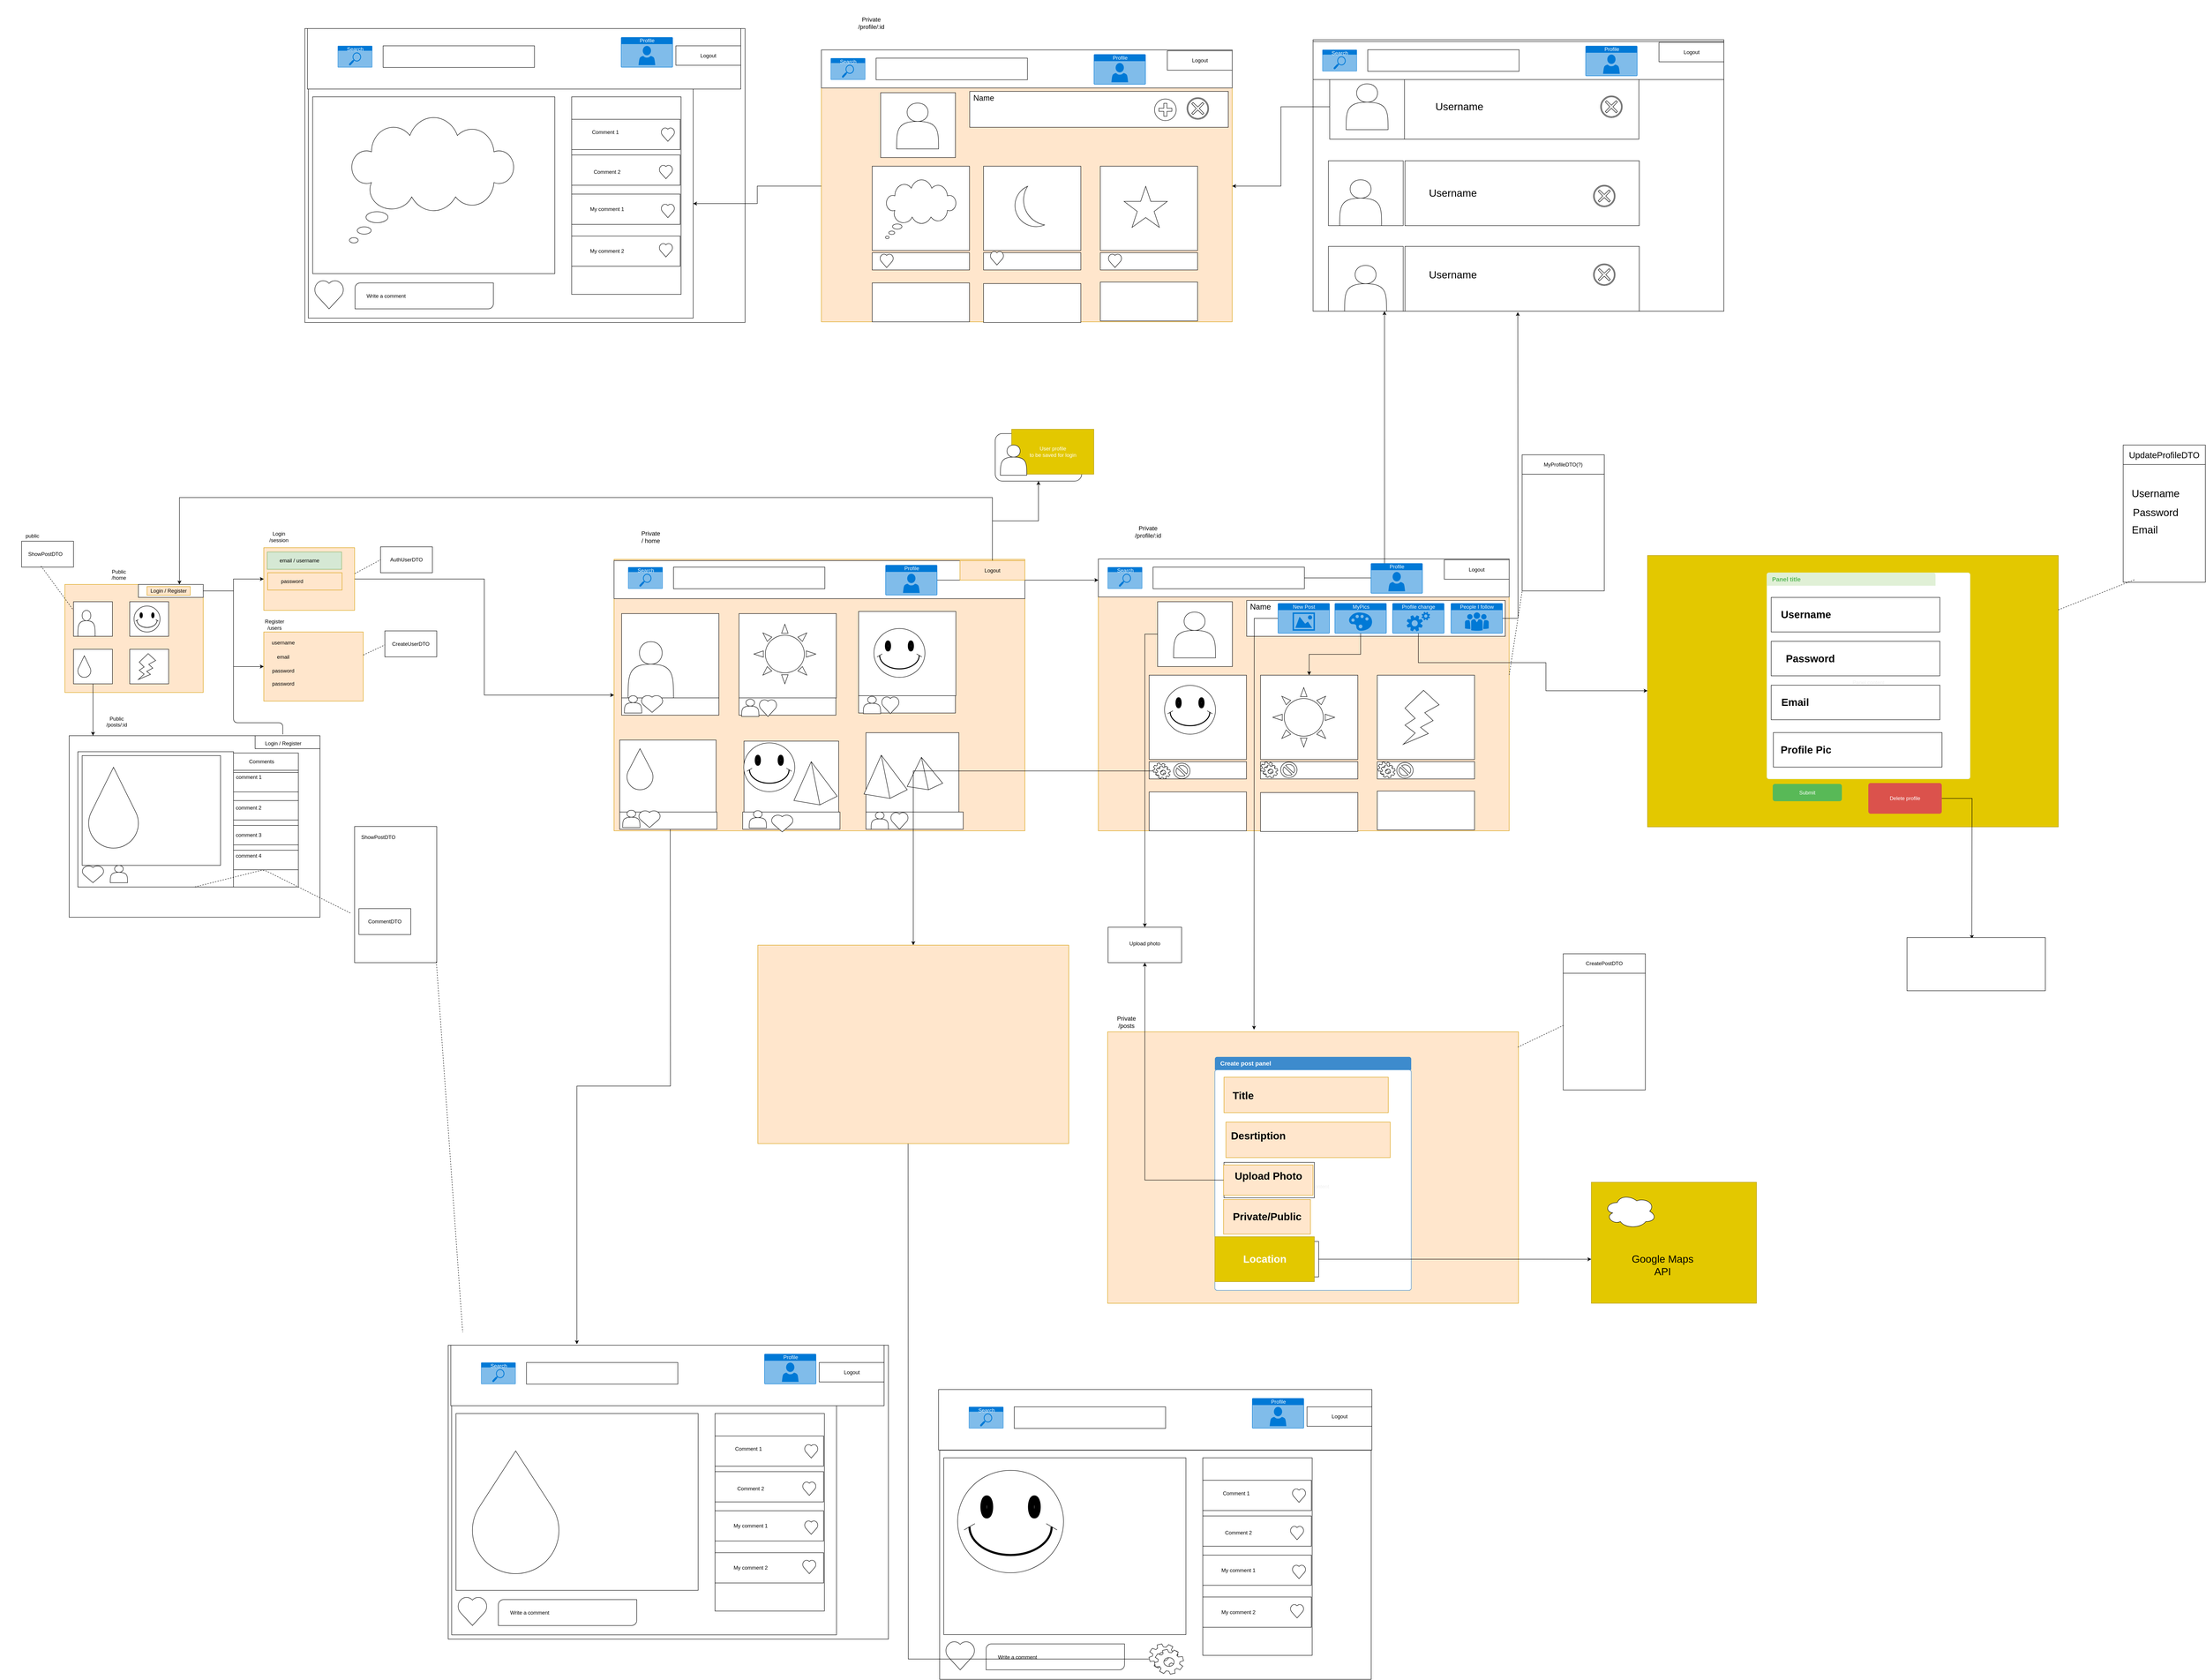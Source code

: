 <mxfile version="12.2.6" type="gitlab" pages="1">
  <diagram id="bNXygQLO8LMXLEQRobcn" name="Page-1">
    <mxGraphModel dx="3327" dy="3407" grid="1" gridSize="10" guides="1" tooltips="1" connect="1" arrows="1" fold="1" page="1" pageScale="1" pageWidth="827" pageHeight="1169" math="0" shadow="0">
      <root>
        <mxCell id="0"/>
        <mxCell id="1" parent="0"/>
        <mxCell id="ZeyeyYZVUVEV75W58zli-1" value="" style="rounded=0;whiteSpace=wrap;html=1;fillColor=#ffe6cc;strokeColor=#d79b00;" vertex="1" parent="1">
          <mxGeometry x="60" y="120" width="320" height="250" as="geometry"/>
        </mxCell>
        <mxCell id="ZeyeyYZVUVEV75W58zli-2" value="&lt;div&gt;Public&lt;/div&gt;&lt;div&gt;/home&lt;/div&gt;&lt;div&gt;&lt;br&gt;&lt;/div&gt;" style="text;html=1;strokeColor=none;fillColor=none;align=center;verticalAlign=middle;whiteSpace=wrap;rounded=0;" vertex="1" parent="1">
          <mxGeometry x="110" y="80" width="150" height="50" as="geometry"/>
        </mxCell>
        <mxCell id="ZeyeyYZVUVEV75W58zli-4" value="" style="rounded=0;whiteSpace=wrap;html=1;" vertex="1" parent="1">
          <mxGeometry x="80" y="160" width="90" height="80" as="geometry"/>
        </mxCell>
        <mxCell id="ZeyeyYZVUVEV75W58zli-6" value="" style="rounded=0;whiteSpace=wrap;html=1;" vertex="1" parent="1">
          <mxGeometry x="210" y="160" width="90" height="80" as="geometry"/>
        </mxCell>
        <mxCell id="ZeyeyYZVUVEV75W58zli-51" style="edgeStyle=orthogonalEdgeStyle;rounded=0;orthogonalLoop=1;jettySize=auto;html=1;exitX=0.5;exitY=1;exitDx=0;exitDy=0;" edge="1" parent="1" source="ZeyeyYZVUVEV75W58zli-7">
          <mxGeometry relative="1" as="geometry">
            <mxPoint x="125.069" y="470" as="targetPoint"/>
          </mxGeometry>
        </mxCell>
        <mxCell id="ZeyeyYZVUVEV75W58zli-7" value="" style="rounded=0;whiteSpace=wrap;html=1;" vertex="1" parent="1">
          <mxGeometry x="80" y="270" width="90" height="80" as="geometry"/>
        </mxCell>
        <mxCell id="ZeyeyYZVUVEV75W58zli-8" value="" style="rounded=0;whiteSpace=wrap;html=1;" vertex="1" parent="1">
          <mxGeometry x="210" y="270" width="90" height="80" as="geometry"/>
        </mxCell>
        <mxCell id="ZeyeyYZVUVEV75W58zli-15" value="" style="shape=actor;whiteSpace=wrap;html=1;" vertex="1" parent="1">
          <mxGeometry x="90" y="180" width="40" height="60" as="geometry"/>
        </mxCell>
        <mxCell id="ZeyeyYZVUVEV75W58zli-16" value="" style="verticalLabelPosition=bottom;verticalAlign=top;html=1;shape=mxgraph.basic.smiley" vertex="1" parent="1">
          <mxGeometry x="220" y="170" width="60" height="60" as="geometry"/>
        </mxCell>
        <mxCell id="ZeyeyYZVUVEV75W58zli-17" value="" style="verticalLabelPosition=bottom;verticalAlign=top;html=1;shape=mxgraph.basic.drop" vertex="1" parent="1">
          <mxGeometry x="90" y="285" width="30" height="50" as="geometry"/>
        </mxCell>
        <mxCell id="ZeyeyYZVUVEV75W58zli-18" value="" style="verticalLabelPosition=bottom;verticalAlign=top;html=1;shape=mxgraph.basic.flash" vertex="1" parent="1">
          <mxGeometry x="230" y="280" width="40" height="60" as="geometry"/>
        </mxCell>
        <mxCell id="ZeyeyYZVUVEV75W58zli-22" value="" style="verticalLabelPosition=bottom;verticalAlign=top;html=1;shape=mxgraph.basic.rect;fillColor2=none;strokeWidth=1;size=20;indent=5;" vertex="1" parent="1">
          <mxGeometry x="-40" y="20" width="120" height="60" as="geometry"/>
        </mxCell>
        <mxCell id="ZeyeyYZVUVEV75W58zli-23" value="ShowPostDTO" style="text;html=1;strokeColor=none;fillColor=none;align=center;verticalAlign=middle;whiteSpace=wrap;rounded=0;" vertex="1" parent="1">
          <mxGeometry x="-60" y="25" width="150" height="50" as="geometry"/>
        </mxCell>
        <mxCell id="ZeyeyYZVUVEV75W58zli-32" style="edgeStyle=orthogonalEdgeStyle;rounded=0;orthogonalLoop=1;jettySize=auto;html=1;exitX=1;exitY=0.5;exitDx=0;exitDy=0;entryX=0;entryY=0.5;entryDx=0;entryDy=0;" edge="1" parent="1" source="ZeyeyYZVUVEV75W58zli-25" target="ZeyeyYZVUVEV75W58zli-28">
          <mxGeometry relative="1" as="geometry"/>
        </mxCell>
        <mxCell id="ZeyeyYZVUVEV75W58zli-33" style="edgeStyle=orthogonalEdgeStyle;rounded=0;orthogonalLoop=1;jettySize=auto;html=1;entryX=0;entryY=0.5;entryDx=0;entryDy=0;" edge="1" parent="1" source="ZeyeyYZVUVEV75W58zli-25" target="ZeyeyYZVUVEV75W58zli-30">
          <mxGeometry relative="1" as="geometry"/>
        </mxCell>
        <mxCell id="ZeyeyYZVUVEV75W58zli-25" value="" style="rounded=0;whiteSpace=wrap;html=1;" vertex="1" parent="1">
          <mxGeometry x="230" y="120" width="150" height="30" as="geometry"/>
        </mxCell>
        <mxCell id="ZeyeyYZVUVEV75W58zli-26" value="Login / Register" style="text;html=1;strokeColor=#d79b00;fillColor=#ffe6cc;align=center;verticalAlign=middle;whiteSpace=wrap;rounded=0;" vertex="1" parent="1">
          <mxGeometry x="250" y="125" width="100" height="20" as="geometry"/>
        </mxCell>
        <mxCell id="ZeyeyYZVUVEV75W58zli-83" value="" style="edgeStyle=orthogonalEdgeStyle;rounded=0;orthogonalLoop=1;jettySize=auto;html=1;" edge="1" parent="1" source="ZeyeyYZVUVEV75W58zli-28" target="ZeyeyYZVUVEV75W58zli-82">
          <mxGeometry relative="1" as="geometry"/>
        </mxCell>
        <mxCell id="ZeyeyYZVUVEV75W58zli-28" value="" style="rounded=0;whiteSpace=wrap;html=1;labelBackgroundColor=#FF9999;labelBorderColor=#FF6666;fillColor=#ffe6cc;strokeColor=#d79b00;" vertex="1" parent="1">
          <mxGeometry x="520" y="35" width="210" height="145" as="geometry"/>
        </mxCell>
        <mxCell id="ZeyeyYZVUVEV75W58zli-82" value="" style="rounded=0;whiteSpace=wrap;html=1;fillColor=#ffe6cc;strokeColor=#d79b00;" vertex="1" parent="1">
          <mxGeometry x="1330" y="62" width="950" height="628" as="geometry"/>
        </mxCell>
        <mxCell id="ZeyeyYZVUVEV75W58zli-30" value="" style="rounded=0;whiteSpace=wrap;html=1;labelBorderColor=#FF0000;fillColor=#ffe6cc;strokeColor=#d79b00;" vertex="1" parent="1">
          <mxGeometry x="520" y="230" width="230" height="160" as="geometry"/>
        </mxCell>
        <mxCell id="ZeyeyYZVUVEV75W58zli-34" value="&lt;div&gt;Login&lt;/div&gt;&lt;div&gt;/session&lt;br&gt;&lt;/div&gt;" style="text;html=1;strokeColor=none;fillColor=none;align=center;verticalAlign=middle;whiteSpace=wrap;rounded=0;" vertex="1" parent="1">
          <mxGeometry x="480" y="-15" width="150" height="50" as="geometry"/>
        </mxCell>
        <mxCell id="ZeyeyYZVUVEV75W58zli-35" value="&lt;div&gt;Register&lt;/div&gt;&lt;div&gt;/users&lt;br&gt;&lt;/div&gt;" style="text;html=1;strokeColor=none;fillColor=none;align=center;verticalAlign=middle;whiteSpace=wrap;rounded=0;" vertex="1" parent="1">
          <mxGeometry x="450" y="170" width="190" height="85" as="geometry"/>
        </mxCell>
        <mxCell id="ZeyeyYZVUVEV75W58zli-39" value="username" style="text;html=1;strokeColor=none;fillColor=none;align=center;verticalAlign=middle;whiteSpace=wrap;rounded=0;" vertex="1" parent="1">
          <mxGeometry x="545" y="245" width="40" height="20" as="geometry"/>
        </mxCell>
        <mxCell id="ZeyeyYZVUVEV75W58zli-40" value="email" style="text;html=1;strokeColor=none;fillColor=none;align=center;verticalAlign=middle;whiteSpace=wrap;rounded=0;direction=south;" vertex="1" parent="1">
          <mxGeometry x="555" y="267.5" width="20" height="40" as="geometry"/>
        </mxCell>
        <mxCell id="ZeyeyYZVUVEV75W58zli-41" value="password" style="text;html=1;strokeColor=none;fillColor=none;align=center;verticalAlign=middle;whiteSpace=wrap;rounded=0;" vertex="1" parent="1">
          <mxGeometry x="545" y="310" width="40" height="20" as="geometry"/>
        </mxCell>
        <mxCell id="ZeyeyYZVUVEV75W58zli-42" value="password" style="text;html=1;strokeColor=none;fillColor=none;align=center;verticalAlign=middle;whiteSpace=wrap;rounded=0;" vertex="1" parent="1">
          <mxGeometry x="545" y="340" width="40" height="20" as="geometry"/>
        </mxCell>
        <mxCell id="ZeyeyYZVUVEV75W58zli-44" value="AuthUserDTO" style="rounded=0;whiteSpace=wrap;html=1;" vertex="1" parent="1">
          <mxGeometry x="790" y="33" width="120" height="60" as="geometry"/>
        </mxCell>
        <mxCell id="ZeyeyYZVUVEV75W58zli-45" value="CreateUserDTO" style="rounded=0;whiteSpace=wrap;html=1;" vertex="1" parent="1">
          <mxGeometry x="800" y="227.5" width="120" height="60" as="geometry"/>
        </mxCell>
        <mxCell id="ZeyeyYZVUVEV75W58zli-46" value="" style="endArrow=none;dashed=1;html=1;exitX=0.375;exitY=0.961;exitDx=0;exitDy=0;exitPerimeter=0;entryX=0;entryY=0.25;entryDx=0;entryDy=0;" edge="1" parent="1" source="ZeyeyYZVUVEV75W58zli-22" target="ZeyeyYZVUVEV75W58zli-4">
          <mxGeometry width="50" height="50" relative="1" as="geometry">
            <mxPoint x="-40" y="460" as="sourcePoint"/>
            <mxPoint x="10" y="410" as="targetPoint"/>
          </mxGeometry>
        </mxCell>
        <mxCell id="ZeyeyYZVUVEV75W58zli-47" value="" style="endArrow=none;dashed=1;html=1;exitX=1.003;exitY=0.413;exitDx=0;exitDy=0;exitPerimeter=0;entryX=0;entryY=0.5;entryDx=0;entryDy=0;" edge="1" parent="1" source="ZeyeyYZVUVEV75W58zli-28" target="ZeyeyYZVUVEV75W58zli-44">
          <mxGeometry width="50" height="50" relative="1" as="geometry">
            <mxPoint x="762.5" y="83.66" as="sourcePoint"/>
            <mxPoint x="837.5" y="186" as="targetPoint"/>
          </mxGeometry>
        </mxCell>
        <mxCell id="ZeyeyYZVUVEV75W58zli-49" value="" style="endArrow=none;dashed=1;html=1;exitX=1.003;exitY=0.413;exitDx=0;exitDy=0;exitPerimeter=0;" edge="1" parent="1">
          <mxGeometry width="50" height="50" relative="1" as="geometry">
            <mxPoint x="750.13" y="283.385" as="sourcePoint"/>
            <mxPoint x="800" y="260" as="targetPoint"/>
          </mxGeometry>
        </mxCell>
        <mxCell id="ZeyeyYZVUVEV75W58zli-52" value="" style="rounded=0;whiteSpace=wrap;html=1;" vertex="1" parent="1">
          <mxGeometry x="70" y="470" width="580" height="420" as="geometry"/>
        </mxCell>
        <mxCell id="ZeyeyYZVUVEV75W58zli-55" value="" style="rounded=0;whiteSpace=wrap;html=1;" vertex="1" parent="1">
          <mxGeometry x="500" y="470" width="150" height="30" as="geometry"/>
        </mxCell>
        <mxCell id="ZeyeyYZVUVEV75W58zli-53" value="Login / Register" style="text;html=1;strokeColor=none;fillColor=none;align=center;verticalAlign=middle;whiteSpace=wrap;rounded=0;" vertex="1" parent="1">
          <mxGeometry x="515" y="480" width="100" height="15" as="geometry"/>
        </mxCell>
        <mxCell id="ZeyeyYZVUVEV75W58zli-56" value="" style="rounded=0;whiteSpace=wrap;html=1;" vertex="1" parent="1">
          <mxGeometry x="90" y="507" width="360" height="313" as="geometry"/>
        </mxCell>
        <mxCell id="ZeyeyYZVUVEV75W58zli-57" value="" style="rounded=0;whiteSpace=wrap;html=1;" vertex="1" parent="1">
          <mxGeometry x="450" y="510" width="150" height="310" as="geometry"/>
        </mxCell>
        <mxCell id="ZeyeyYZVUVEV75W58zli-60" value="" style="rounded=0;whiteSpace=wrap;html=1;" vertex="1" parent="1">
          <mxGeometry x="730" y="680" width="190" height="315" as="geometry"/>
        </mxCell>
        <mxCell id="ZeyeyYZVUVEV75W58zli-61" value="ShowPostDTO" style="text;html=1;strokeColor=none;fillColor=none;align=center;verticalAlign=middle;whiteSpace=wrap;rounded=0;" vertex="1" parent="1">
          <mxGeometry x="710" y="680" width="150" height="50" as="geometry"/>
        </mxCell>
        <mxCell id="ZeyeyYZVUVEV75W58zli-62" value="" style="rounded=0;whiteSpace=wrap;html=1;" vertex="1" parent="1">
          <mxGeometry x="450" y="510" width="150" height="40" as="geometry"/>
        </mxCell>
        <mxCell id="ZeyeyYZVUVEV75W58zli-63" value="Comments" style="text;html=1;strokeColor=none;fillColor=none;align=center;verticalAlign=middle;whiteSpace=wrap;rounded=0;" vertex="1" parent="1">
          <mxGeometry x="450" y="520" width="130" height="20" as="geometry"/>
        </mxCell>
        <mxCell id="ZeyeyYZVUVEV75W58zli-66" value="" style="rounded=0;whiteSpace=wrap;html=1;" vertex="1" parent="1">
          <mxGeometry x="100" y="516" width="320" height="254" as="geometry"/>
        </mxCell>
        <mxCell id="ZeyeyYZVUVEV75W58zli-67" value="" style="verticalLabelPosition=bottom;verticalAlign=top;html=1;shape=mxgraph.basic.drop" vertex="1" parent="1">
          <mxGeometry x="115" y="543" width="115" height="187" as="geometry"/>
        </mxCell>
        <mxCell id="ZeyeyYZVUVEV75W58zli-68" value="" style="rounded=0;whiteSpace=wrap;html=1;" vertex="1" parent="1">
          <mxGeometry x="450" y="555" width="150" height="45" as="geometry"/>
        </mxCell>
        <mxCell id="ZeyeyYZVUVEV75W58zli-71" value="" style="endArrow=none;html=1;" edge="1" parent="1">
          <mxGeometry width="50" height="50" relative="1" as="geometry">
            <mxPoint x="564" y="467" as="sourcePoint"/>
            <mxPoint x="450" y="310" as="targetPoint"/>
            <Array as="points">
              <mxPoint x="564" y="440"/>
              <mxPoint x="450" y="440"/>
            </Array>
          </mxGeometry>
        </mxCell>
        <mxCell id="ZeyeyYZVUVEV75W58zli-73" value="" style="rounded=0;whiteSpace=wrap;html=1;" vertex="1" parent="1">
          <mxGeometry x="450" y="620" width="150" height="45" as="geometry"/>
        </mxCell>
        <mxCell id="ZeyeyYZVUVEV75W58zli-74" value="" style="rounded=0;whiteSpace=wrap;html=1;" vertex="1" parent="1">
          <mxGeometry x="450" y="677.5" width="150" height="45" as="geometry"/>
        </mxCell>
        <mxCell id="ZeyeyYZVUVEV75W58zli-75" value="" style="rounded=0;whiteSpace=wrap;html=1;" vertex="1" parent="1">
          <mxGeometry x="450" y="735" width="150" height="45" as="geometry"/>
        </mxCell>
        <mxCell id="ZeyeyYZVUVEV75W58zli-76" value="comment 1" style="text;html=1;strokeColor=none;fillColor=none;align=center;verticalAlign=middle;whiteSpace=wrap;rounded=0;" vertex="1" parent="1">
          <mxGeometry x="402.5" y="548" width="165" height="36" as="geometry"/>
        </mxCell>
        <mxCell id="ZeyeyYZVUVEV75W58zli-77" value="comment 2" style="text;html=1;strokeColor=none;fillColor=none;align=center;verticalAlign=middle;whiteSpace=wrap;rounded=0;" vertex="1" parent="1">
          <mxGeometry x="420" y="626.5" width="130" height="20" as="geometry"/>
        </mxCell>
        <mxCell id="ZeyeyYZVUVEV75W58zli-78" value="comment 3" style="text;html=1;strokeColor=none;fillColor=none;align=center;verticalAlign=middle;whiteSpace=wrap;rounded=0;" vertex="1" parent="1">
          <mxGeometry x="420" y="690" width="130" height="20" as="geometry"/>
        </mxCell>
        <mxCell id="ZeyeyYZVUVEV75W58zli-79" value="comment 4" style="text;html=1;strokeColor=none;fillColor=none;align=center;verticalAlign=middle;whiteSpace=wrap;rounded=0;" vertex="1" parent="1">
          <mxGeometry x="420" y="737.5" width="130" height="20" as="geometry"/>
        </mxCell>
        <mxCell id="ZeyeyYZVUVEV75W58zli-80" value="" style="endArrow=none;dashed=1;html=1;entryX=0.75;entryY=1;entryDx=0;entryDy=0;" edge="1" parent="1" target="ZeyeyYZVUVEV75W58zli-56">
          <mxGeometry width="50" height="50" relative="1" as="geometry">
            <mxPoint x="720" y="880" as="sourcePoint"/>
            <mxPoint x="-10" y="1020" as="targetPoint"/>
            <Array as="points">
              <mxPoint x="520" y="780"/>
            </Array>
          </mxGeometry>
        </mxCell>
        <mxCell id="ZeyeyYZVUVEV75W58zli-81" value="CommentDTO" style="rounded=0;whiteSpace=wrap;html=1;" vertex="1" parent="1">
          <mxGeometry x="740" y="870" width="120" height="60" as="geometry"/>
        </mxCell>
        <mxCell id="ZeyeyYZVUVEV75W58zli-84" value="&lt;div&gt;Public&lt;/div&gt;&lt;div&gt;/posts/:id&lt;/div&gt;&lt;div&gt;&lt;br&gt;&lt;/div&gt;" style="text;html=1;strokeColor=none;fillColor=none;align=center;verticalAlign=middle;whiteSpace=wrap;rounded=0;" vertex="1" parent="1">
          <mxGeometry x="105" y="420" width="150" height="50" as="geometry"/>
        </mxCell>
        <mxCell id="ZeyeyYZVUVEV75W58zli-85" value="&lt;div&gt;&lt;font style=&quot;font-size: 14px&quot;&gt;Private &lt;br&gt;&lt;/font&gt;&lt;/div&gt;&lt;div&gt;&lt;font style=&quot;font-size: 14px&quot;&gt;/ home&lt;/font&gt;&lt;/div&gt;" style="text;html=1;strokeColor=none;fillColor=none;align=center;verticalAlign=middle;whiteSpace=wrap;rounded=0;" vertex="1" parent="1">
          <mxGeometry x="1300" y="-42" width="230" height="104" as="geometry"/>
        </mxCell>
        <mxCell id="ZeyeyYZVUVEV75W58zli-86" value="public" style="text;html=1;strokeColor=none;fillColor=none;align=center;verticalAlign=middle;whiteSpace=wrap;rounded=0;" vertex="1" parent="1">
          <mxGeometry x="-90" y="-17" width="150" height="50" as="geometry"/>
        </mxCell>
        <mxCell id="ZeyeyYZVUVEV75W58zli-87" value="" style="rounded=0;whiteSpace=wrap;html=1;" vertex="1" parent="1">
          <mxGeometry x="1347.5" y="187.5" width="225" height="195" as="geometry"/>
        </mxCell>
        <mxCell id="ZeyeyYZVUVEV75W58zli-91" value="" style="rounded=0;whiteSpace=wrap;html=1;" vertex="1" parent="1">
          <mxGeometry x="1619" y="187.5" width="225" height="195" as="geometry"/>
        </mxCell>
        <mxCell id="ZeyeyYZVUVEV75W58zli-92" value="" style="rounded=0;whiteSpace=wrap;html=1;" vertex="1" parent="1">
          <mxGeometry x="1343" y="480" width="223" height="195" as="geometry"/>
        </mxCell>
        <mxCell id="ZeyeyYZVUVEV75W58zli-93" value="" style="rounded=0;whiteSpace=wrap;html=1;" vertex="1" parent="1">
          <mxGeometry x="1630.5" y="482.5" width="219" height="190" as="geometry"/>
        </mxCell>
        <mxCell id="ZeyeyYZVUVEV75W58zli-94" value="" style="rounded=0;whiteSpace=wrap;html=1;" vertex="1" parent="1">
          <mxGeometry x="1895.5" y="182.5" width="225" height="195" as="geometry"/>
        </mxCell>
        <mxCell id="ZeyeyYZVUVEV75W58zli-95" value="" style="shape=actor;whiteSpace=wrap;html=1;" vertex="1" parent="1">
          <mxGeometry x="1362.5" y="252.5" width="105" height="130" as="geometry"/>
        </mxCell>
        <mxCell id="ZeyeyYZVUVEV75W58zli-96" value="" style="verticalLabelPosition=bottom;verticalAlign=top;html=1;shape=mxgraph.basic.smiley" vertex="1" parent="1">
          <mxGeometry x="1931" y="222" width="118" height="113" as="geometry"/>
        </mxCell>
        <mxCell id="ZeyeyYZVUVEV75W58zli-97" value="" style="verticalLabelPosition=bottom;verticalAlign=top;html=1;shape=mxgraph.basic.drop" vertex="1" parent="1">
          <mxGeometry x="1360" y="500" width="60" height="95" as="geometry"/>
        </mxCell>
        <mxCell id="ZeyeyYZVUVEV75W58zli-101" value="" style="rounded=0;whiteSpace=wrap;html=1;" vertex="1" parent="1">
          <mxGeometry x="1912.5" y="463" width="215" height="194" as="geometry"/>
        </mxCell>
        <mxCell id="ZeyeyYZVUVEV75W58zli-100" value="" style="verticalLabelPosition=bottom;verticalAlign=top;html=1;shape=mxgraph.basic.pyramid;dx1=0.4;dx2=0.6;dy1=0.9;dy2=0.8;" vertex="1" parent="1">
          <mxGeometry x="1746" y="530" width="100" height="100" as="geometry"/>
        </mxCell>
        <mxCell id="ZeyeyYZVUVEV75W58zli-102" value="" style="verticalLabelPosition=bottom;verticalAlign=top;html=1;shape=mxgraph.basic.pyramid;dx1=0.4;dx2=0.6;dy1=0.9;dy2=0.8;" vertex="1" parent="1">
          <mxGeometry x="2008" y="520" width="82" height="75" as="geometry"/>
        </mxCell>
        <mxCell id="ZeyeyYZVUVEV75W58zli-105" value="" style="rounded=0;whiteSpace=wrap;html=1;" vertex="1" parent="1">
          <mxGeometry x="1330" y="65" width="950" height="88" as="geometry"/>
        </mxCell>
        <mxCell id="ZeyeyYZVUVEV75W58zli-106" value="Search" style="html=1;strokeColor=none;fillColor=#0079D6;labelPosition=center;verticalLabelPosition=middle;verticalAlign=top;align=center;fontSize=12;outlineConnect=0;spacingTop=-6;fontColor=#FFFFFF;shape=mxgraph.sitemap.search;" vertex="1" parent="1">
          <mxGeometry x="1362.5" y="80" width="80" height="50" as="geometry"/>
        </mxCell>
        <mxCell id="ZeyeyYZVUVEV75W58zli-107" value="" style="rounded=0;whiteSpace=wrap;html=1;" vertex="1" parent="1">
          <mxGeometry x="1467.5" y="80" width="350" height="50" as="geometry"/>
        </mxCell>
        <mxCell id="ZeyeyYZVUVEV75W58zli-108" value="" style="rounded=0;whiteSpace=wrap;html=1;" vertex="1" parent="1">
          <mxGeometry x="1347.5" y="382.5" width="225" height="40" as="geometry"/>
        </mxCell>
        <mxCell id="ZeyeyYZVUVEV75W58zli-283" style="edgeStyle=orthogonalEdgeStyle;rounded=0;orthogonalLoop=1;jettySize=auto;html=1;entryX=0.291;entryY=-0.017;entryDx=0;entryDy=0;entryPerimeter=0;" edge="1" parent="1" target="ZeyeyYZVUVEV75W58zli-246">
          <mxGeometry relative="1" as="geometry">
            <mxPoint x="1460" y="680" as="sourcePoint"/>
          </mxGeometry>
        </mxCell>
        <mxCell id="ZeyeyYZVUVEV75W58zli-111" value="" style="rounded=0;whiteSpace=wrap;html=1;" vertex="1" parent="1">
          <mxGeometry x="1619" y="382.5" width="224" height="40" as="geometry"/>
        </mxCell>
        <mxCell id="ZeyeyYZVUVEV75W58zli-112" value="" style="rounded=0;whiteSpace=wrap;html=1;" vertex="1" parent="1">
          <mxGeometry x="1895.5" y="377.5" width="224" height="40" as="geometry"/>
        </mxCell>
        <mxCell id="ZeyeyYZVUVEV75W58zli-118" style="edgeStyle=orthogonalEdgeStyle;rounded=0;orthogonalLoop=1;jettySize=auto;html=1;" edge="1" parent="1" source="ZeyeyYZVUVEV75W58zli-114">
          <mxGeometry relative="1" as="geometry">
            <mxPoint x="2450" y="110.0" as="targetPoint"/>
          </mxGeometry>
        </mxCell>
        <mxCell id="ZeyeyYZVUVEV75W58zli-114" value="Profile" style="html=1;strokeColor=none;fillColor=#0079D6;labelPosition=center;verticalLabelPosition=middle;verticalAlign=top;align=center;fontSize=12;outlineConnect=0;spacingTop=-6;fontColor=#FFFFFF;shape=mxgraph.sitemap.profile;" vertex="1" parent="1">
          <mxGeometry x="1957.5" y="75" width="120" height="70" as="geometry"/>
        </mxCell>
        <mxCell id="ZeyeyYZVUVEV75W58zli-117" style="edgeStyle=orthogonalEdgeStyle;rounded=0;orthogonalLoop=1;jettySize=auto;html=1;exitX=0.5;exitY=0;exitDx=0;exitDy=0;" edge="1" parent="1" source="ZeyeyYZVUVEV75W58zli-115">
          <mxGeometry relative="1" as="geometry">
            <mxPoint x="325" y="120" as="targetPoint"/>
            <Array as="points">
              <mxPoint x="2205" y="-81"/>
              <mxPoint x="325" y="-81"/>
            </Array>
          </mxGeometry>
        </mxCell>
        <mxCell id="ZeyeyYZVUVEV75W58zli-524" style="edgeStyle=orthogonalEdgeStyle;rounded=0;orthogonalLoop=1;jettySize=auto;html=1;fontSize=24;" edge="1" parent="1" source="ZeyeyYZVUVEV75W58zli-115" target="ZeyeyYZVUVEV75W58zli-525">
          <mxGeometry relative="1" as="geometry">
            <mxPoint x="2350" y="-190" as="targetPoint"/>
          </mxGeometry>
        </mxCell>
        <mxCell id="ZeyeyYZVUVEV75W58zli-115" value="Logout" style="rounded=0;whiteSpace=wrap;html=1;fillColor=#ffe6cc;strokeColor=#d79b00;" vertex="1" parent="1">
          <mxGeometry x="2130" y="65" width="150" height="45" as="geometry"/>
        </mxCell>
        <mxCell id="ZeyeyYZVUVEV75W58zli-119" value="" style="rounded=0;whiteSpace=wrap;html=1;fillColor=#ffe6cc;strokeColor=#d79b00;" vertex="1" parent="1">
          <mxGeometry x="2450" y="62" width="950" height="628" as="geometry"/>
        </mxCell>
        <mxCell id="ZeyeyYZVUVEV75W58zli-120" value="&lt;div&gt;&lt;font style=&quot;font-size: 14px&quot;&gt;Private &lt;br&gt;&lt;/font&gt;&lt;/div&gt;&lt;div&gt;&lt;font style=&quot;font-size: 14px&quot;&gt;/profile/:id&lt;br&gt;&lt;/font&gt;&lt;/div&gt;" style="text;html=1;strokeColor=none;fillColor=none;align=center;verticalAlign=middle;whiteSpace=wrap;rounded=0;" vertex="1" parent="1">
          <mxGeometry x="2450" y="-54" width="230" height="104" as="geometry"/>
        </mxCell>
        <mxCell id="ZeyeyYZVUVEV75W58zli-122" value="" style="rounded=0;whiteSpace=wrap;html=1;direction=north;" vertex="1" parent="1">
          <mxGeometry x="2587" y="160" width="173" height="150" as="geometry"/>
        </mxCell>
        <mxCell id="ZeyeyYZVUVEV75W58zli-142" style="edgeStyle=orthogonalEdgeStyle;rounded=0;orthogonalLoop=1;jettySize=auto;html=1;entryX=0.5;entryY=0;entryDx=0;entryDy=0;exitX=0.5;exitY=0;exitDx=0;exitDy=0;" edge="1" parent="1" source="ZeyeyYZVUVEV75W58zli-122" target="ZeyeyYZVUVEV75W58zli-125">
          <mxGeometry relative="1" as="geometry"/>
        </mxCell>
        <mxCell id="ZeyeyYZVUVEV75W58zli-121" value="" style="shape=actor;whiteSpace=wrap;html=1;" vertex="1" parent="1">
          <mxGeometry x="2624" y="184" width="97" height="106" as="geometry"/>
        </mxCell>
        <mxCell id="ZeyeyYZVUVEV75W58zli-125" value="" style="rounded=0;whiteSpace=wrap;html=1;" vertex="1" parent="1">
          <mxGeometry x="2472.5" y="913" width="170" height="82" as="geometry"/>
        </mxCell>
        <mxCell id="ZeyeyYZVUVEV75W58zli-126" value="Upload photo" style="text;html=1;strokeColor=none;fillColor=none;align=center;verticalAlign=middle;whiteSpace=wrap;rounded=0;" vertex="1" parent="1">
          <mxGeometry x="2485" y="930" width="145" height="42" as="geometry"/>
        </mxCell>
        <mxCell id="ZeyeyYZVUVEV75W58zli-128" value="" style="rounded=0;whiteSpace=wrap;html=1;" vertex="1" parent="1">
          <mxGeometry x="2450" y="61" width="950" height="88" as="geometry"/>
        </mxCell>
        <mxCell id="ZeyeyYZVUVEV75W58zli-129" value="Search" style="html=1;strokeColor=none;fillColor=#0079D6;labelPosition=center;verticalLabelPosition=middle;verticalAlign=top;align=center;fontSize=12;outlineConnect=0;spacingTop=-6;fontColor=#FFFFFF;shape=mxgraph.sitemap.search;" vertex="1" parent="1">
          <mxGeometry x="2471.5" y="80" width="80" height="50" as="geometry"/>
        </mxCell>
        <mxCell id="ZeyeyYZVUVEV75W58zli-507" style="edgeStyle=orthogonalEdgeStyle;rounded=0;orthogonalLoop=1;jettySize=auto;html=1;entryX=0;entryY=0.75;entryDx=0;entryDy=0;fontSize=24;" edge="1" parent="1" source="ZeyeyYZVUVEV75W58zli-130" target="ZeyeyYZVUVEV75W58zli-362">
          <mxGeometry relative="1" as="geometry"/>
        </mxCell>
        <mxCell id="ZeyeyYZVUVEV75W58zli-130" value="" style="rounded=0;whiteSpace=wrap;html=1;" vertex="1" parent="1">
          <mxGeometry x="2576.5" y="80" width="350" height="50" as="geometry"/>
        </mxCell>
        <mxCell id="ZeyeyYZVUVEV75W58zli-131" value="Profile" style="html=1;strokeColor=none;fillColor=#0079D6;labelPosition=center;verticalLabelPosition=middle;verticalAlign=top;align=center;fontSize=12;outlineConnect=0;spacingTop=-6;fontColor=#FFFFFF;shape=mxgraph.sitemap.profile;" vertex="1" parent="1">
          <mxGeometry x="3080" y="71" width="120" height="70" as="geometry"/>
        </mxCell>
        <mxCell id="ZeyeyYZVUVEV75W58zli-132" value="Logout" style="rounded=0;whiteSpace=wrap;html=1;" vertex="1" parent="1">
          <mxGeometry x="3250" y="63" width="150" height="45" as="geometry"/>
        </mxCell>
        <mxCell id="ZeyeyYZVUVEV75W58zli-139" value="" style="rounded=0;whiteSpace=wrap;html=1;" vertex="1" parent="1">
          <mxGeometry x="2793" y="157" width="598" height="83" as="geometry"/>
        </mxCell>
        <mxCell id="ZeyeyYZVUVEV75W58zli-290" style="edgeStyle=orthogonalEdgeStyle;rounded=0;orthogonalLoop=1;jettySize=auto;html=1;" edge="1" parent="1" source="ZeyeyYZVUVEV75W58zli-143" target="ZeyeyYZVUVEV75W58zli-286">
          <mxGeometry relative="1" as="geometry">
            <Array as="points">
              <mxPoint x="3190" y="301"/>
              <mxPoint x="3485" y="301"/>
              <mxPoint x="3485" y="366"/>
            </Array>
          </mxGeometry>
        </mxCell>
        <mxCell id="ZeyeyYZVUVEV75W58zli-143" value="Profile change" style="html=1;strokeColor=none;fillColor=#0079D6;labelPosition=center;verticalLabelPosition=middle;verticalAlign=top;align=center;fontSize=12;outlineConnect=0;spacingTop=-6;fontColor=#FFFFFF;shape=mxgraph.sitemap.services;" vertex="1" parent="1">
          <mxGeometry x="3130" y="163.5" width="120" height="70" as="geometry"/>
        </mxCell>
        <mxCell id="ZeyeyYZVUVEV75W58zli-355" style="edgeStyle=orthogonalEdgeStyle;rounded=0;orthogonalLoop=1;jettySize=auto;html=1;fontSize=24;" edge="1" parent="1" source="ZeyeyYZVUVEV75W58zli-144">
          <mxGeometry relative="1" as="geometry">
            <mxPoint x="3420" y="-510" as="targetPoint"/>
          </mxGeometry>
        </mxCell>
        <mxCell id="ZeyeyYZVUVEV75W58zli-144" value="People I follow" style="html=1;strokeColor=none;fillColor=#0079D6;labelPosition=center;verticalLabelPosition=middle;verticalAlign=top;align=center;fontSize=12;outlineConnect=0;spacingTop=-6;fontColor=#FFFFFF;shape=mxgraph.sitemap.about_us;" vertex="1" parent="1">
          <mxGeometry x="3265" y="163.5" width="120" height="70" as="geometry"/>
        </mxCell>
        <mxCell id="ZeyeyYZVUVEV75W58zli-287" style="edgeStyle=orthogonalEdgeStyle;rounded=0;orthogonalLoop=1;jettySize=auto;html=1;" edge="1" parent="1" source="ZeyeyYZVUVEV75W58zli-145" target="ZeyeyYZVUVEV75W58zli-153">
          <mxGeometry relative="1" as="geometry"/>
        </mxCell>
        <mxCell id="ZeyeyYZVUVEV75W58zli-145" value="MyPics" style="html=1;strokeColor=none;fillColor=#0079D6;labelPosition=center;verticalLabelPosition=middle;verticalAlign=top;align=center;fontSize=12;outlineConnect=0;spacingTop=-6;fontColor=#FFFFFF;shape=mxgraph.sitemap.gallery;" vertex="1" parent="1">
          <mxGeometry x="2996.5" y="163.5" width="120" height="70" as="geometry"/>
        </mxCell>
        <mxCell id="ZeyeyYZVUVEV75W58zli-146" value="" style="rounded=0;whiteSpace=wrap;html=1;" vertex="1" parent="1">
          <mxGeometry x="2567.5" y="330" width="225" height="195" as="geometry"/>
        </mxCell>
        <mxCell id="ZeyeyYZVUVEV75W58zli-147" value="" style="rounded=0;whiteSpace=wrap;html=1;" vertex="1" parent="1">
          <mxGeometry x="2567.5" y="530" width="225" height="40" as="geometry"/>
        </mxCell>
        <mxCell id="ZeyeyYZVUVEV75W58zli-153" value="" style="rounded=0;whiteSpace=wrap;html=1;" vertex="1" parent="1">
          <mxGeometry x="2825" y="330" width="225" height="195" as="geometry"/>
        </mxCell>
        <mxCell id="ZeyeyYZVUVEV75W58zli-154" value="" style="rounded=0;whiteSpace=wrap;html=1;" vertex="1" parent="1">
          <mxGeometry x="2825" y="530" width="225" height="40" as="geometry"/>
        </mxCell>
        <mxCell id="ZeyeyYZVUVEV75W58zli-155" value="" style="rounded=0;whiteSpace=wrap;html=1;" vertex="1" parent="1">
          <mxGeometry x="3095" y="330" width="225" height="195" as="geometry"/>
        </mxCell>
        <mxCell id="ZeyeyYZVUVEV75W58zli-156" value="" style="rounded=0;whiteSpace=wrap;html=1;" vertex="1" parent="1">
          <mxGeometry x="3095" y="530" width="225" height="40" as="geometry"/>
        </mxCell>
        <mxCell id="ZeyeyYZVUVEV75W58zli-157" value="" style="rounded=0;whiteSpace=wrap;html=1;" vertex="1" parent="1">
          <mxGeometry x="2567.5" y="600" width="225" height="90" as="geometry"/>
        </mxCell>
        <mxCell id="ZeyeyYZVUVEV75W58zli-159" value="" style="rounded=0;whiteSpace=wrap;html=1;" vertex="1" parent="1">
          <mxGeometry x="2825" y="601.5" width="225" height="90" as="geometry"/>
        </mxCell>
        <mxCell id="ZeyeyYZVUVEV75W58zli-160" value="" style="rounded=0;whiteSpace=wrap;html=1;" vertex="1" parent="1">
          <mxGeometry x="3095" y="598" width="225" height="90" as="geometry"/>
        </mxCell>
        <mxCell id="ZeyeyYZVUVEV75W58zli-136" value="&lt;font style=&quot;font-size: 18px&quot;&gt;Name&lt;/font&gt;" style="text;html=1;strokeColor=none;fillColor=none;align=center;verticalAlign=middle;whiteSpace=wrap;rounded=0;" vertex="1" parent="1">
          <mxGeometry x="2698" y="141" width="254" height="62" as="geometry"/>
        </mxCell>
        <mxCell id="ZeyeyYZVUVEV75W58zli-162" value="" style="verticalLabelPosition=bottom;verticalAlign=top;html=1;shape=mxgraph.basic.smiley" vertex="1" parent="1">
          <mxGeometry x="2603" y="353.5" width="118" height="113" as="geometry"/>
        </mxCell>
        <mxCell id="ZeyeyYZVUVEV75W58zli-99" value="" style="verticalLabelPosition=bottom;verticalAlign=top;html=1;shape=mxgraph.basic.sun" vertex="1" parent="1">
          <mxGeometry x="2853.5" y="358.5" width="143" height="138" as="geometry"/>
        </mxCell>
        <mxCell id="ZeyeyYZVUVEV75W58zli-163" value="" style="verticalLabelPosition=bottom;verticalAlign=top;html=1;shape=mxgraph.basic.sun" vertex="1" parent="1">
          <mxGeometry x="1653.5" y="212" width="143" height="138" as="geometry"/>
        </mxCell>
        <mxCell id="ZeyeyYZVUVEV75W58zli-98" value="" style="verticalLabelPosition=bottom;verticalAlign=top;html=1;shape=mxgraph.basic.flash" vertex="1" parent="1">
          <mxGeometry x="3155" y="365" width="83" height="125" as="geometry"/>
        </mxCell>
        <mxCell id="ZeyeyYZVUVEV75W58zli-164" value="" style="rounded=0;whiteSpace=wrap;html=1;" vertex="1" parent="1">
          <mxGeometry x="3430" y="-180" width="190" height="315" as="geometry"/>
        </mxCell>
        <mxCell id="ZeyeyYZVUVEV75W58zli-166" value="" style="endArrow=none;dashed=1;html=1;exitX=1.003;exitY=0.413;exitDx=0;exitDy=0;exitPerimeter=0;entryX=0;entryY=1.003;entryDx=0;entryDy=0;entryPerimeter=0;" edge="1" parent="1" target="ZeyeyYZVUVEV75W58zli-164">
          <mxGeometry width="50" height="50" relative="1" as="geometry">
            <mxPoint x="3400.13" y="329.385" as="sourcePoint"/>
            <mxPoint x="3450" y="306" as="targetPoint"/>
          </mxGeometry>
        </mxCell>
        <mxCell id="ZeyeyYZVUVEV75W58zli-167" value="MyProfileDTO(?)" style="rounded=0;whiteSpace=wrap;html=1;" vertex="1" parent="1">
          <mxGeometry x="3430" y="-180" width="190" height="45" as="geometry"/>
        </mxCell>
        <mxCell id="ZeyeyYZVUVEV75W58zli-176" style="edgeStyle=orthogonalEdgeStyle;rounded=0;orthogonalLoop=1;jettySize=auto;html=1;" edge="1" parent="1" source="ZeyeyYZVUVEV75W58zli-169">
          <mxGeometry relative="1" as="geometry">
            <mxPoint x="2810" y="1150" as="targetPoint"/>
          </mxGeometry>
        </mxCell>
        <mxCell id="ZeyeyYZVUVEV75W58zli-169" value="New Post" style="html=1;strokeColor=none;fillColor=#0079D6;labelPosition=center;verticalLabelPosition=middle;verticalAlign=top;align=center;fontSize=12;outlineConnect=0;spacingTop=-6;fontColor=#FFFFFF;shape=mxgraph.sitemap.photo;" vertex="1" parent="1">
          <mxGeometry x="2865" y="163.5" width="120" height="70" as="geometry"/>
        </mxCell>
        <mxCell id="ZeyeyYZVUVEV75W58zli-172" value="" style="verticalLabelPosition=bottom;verticalAlign=top;html=1;shape=mxgraph.basic.smiley" vertex="1" parent="1">
          <mxGeometry x="1630" y="486.5" width="118" height="113" as="geometry"/>
        </mxCell>
        <mxCell id="ZeyeyYZVUVEV75W58zli-173" value="" style="verticalLabelPosition=bottom;verticalAlign=top;html=1;shape=mxgraph.basic.pyramid;dx1=0.4;dx2=0.6;dy1=0.9;dy2=0.8;" vertex="1" parent="1">
          <mxGeometry x="1908" y="515" width="100" height="100" as="geometry"/>
        </mxCell>
        <mxCell id="ZeyeyYZVUVEV75W58zli-174" value="" style="rounded=0;whiteSpace=wrap;html=1;fillColor=#ffe6cc;strokeColor=#d79b00;" vertex="1" parent="1">
          <mxGeometry x="2471.5" y="1155" width="950" height="628" as="geometry"/>
        </mxCell>
        <mxCell id="ZeyeyYZVUVEV75W58zli-177" value="&lt;div&gt;&lt;font style=&quot;font-size: 14px&quot;&gt;Private &lt;br&gt;&lt;/font&gt;&lt;/div&gt;&lt;div&gt;&lt;font style=&quot;font-size: 14px&quot;&gt;/posts&lt;br&gt;&lt;/font&gt;&lt;/div&gt;" style="text;html=1;strokeColor=none;fillColor=none;align=center;verticalAlign=middle;whiteSpace=wrap;rounded=0;" vertex="1" parent="1">
          <mxGeometry x="2400" y="1080" width="230" height="104" as="geometry"/>
        </mxCell>
        <mxCell id="ZeyeyYZVUVEV75W58zli-179" value="Panel content" style="html=1;shadow=0;dashed=0;shape=mxgraph.bootstrap.rrect;align=center;rSize=5;strokeColor=#3D8BCD;fontColor=#f0f0f0;spacingTop=30;whiteSpace=wrap;" vertex="1" parent="1">
          <mxGeometry x="2719.5" y="1243" width="454" height="510" as="geometry"/>
        </mxCell>
        <mxCell id="ZeyeyYZVUVEV75W58zli-180" value="Create post panel" style="html=1;shadow=0;dashed=0;shape=mxgraph.bootstrap.topButton;rSize=5;strokeColor=none;fillColor=#3D8BCD;fontColor=#ffffff;fontSize=14;fontStyle=1;align=left;spacingLeft=10;whiteSpace=wrap;resizeWidth=1;" vertex="1" parent="ZeyeyYZVUVEV75W58zli-179">
          <mxGeometry width="454.0" height="30" relative="1" as="geometry">
            <mxPoint y="-30" as="offset"/>
          </mxGeometry>
        </mxCell>
        <mxCell id="ZeyeyYZVUVEV75W58zli-225" value="" style="rounded=0;whiteSpace=wrap;html=1;fillColor=#ffe6cc;strokeColor=#d79b00;" vertex="1" parent="ZeyeyYZVUVEV75W58zli-179">
          <mxGeometry x="21" y="17" width="380" height="82" as="geometry"/>
        </mxCell>
        <mxCell id="ZeyeyYZVUVEV75W58zli-226" value="" style="rounded=0;whiteSpace=wrap;html=1;fillColor=#ffe6cc;strokeColor=#d79b00;" vertex="1" parent="ZeyeyYZVUVEV75W58zli-179">
          <mxGeometry x="25.5" y="121" width="380" height="82" as="geometry"/>
        </mxCell>
        <mxCell id="ZeyeyYZVUVEV75W58zli-227" value="" style="rounded=0;whiteSpace=wrap;html=1;" vertex="1" parent="ZeyeyYZVUVEV75W58zli-179">
          <mxGeometry x="21" y="214" width="209" height="82" as="geometry"/>
        </mxCell>
        <mxCell id="ZeyeyYZVUVEV75W58zli-228" value="" style="rounded=0;whiteSpace=wrap;html=1;" vertex="1" parent="ZeyeyYZVUVEV75W58zli-179">
          <mxGeometry x="21" y="307" width="169" height="73" as="geometry"/>
        </mxCell>
        <mxCell id="ZeyeyYZVUVEV75W58zli-229" value="&lt;div&gt;&lt;font style=&quot;font-size: 24px&quot;&gt;&lt;b&gt;&lt;font style=&quot;font-size: 18px&quot;&gt;&lt;font style=&quot;font-size: 24px&quot;&gt;Title &lt;/font&gt;&lt;br&gt;&lt;/font&gt;&lt;/b&gt;&lt;/font&gt;&lt;/div&gt;&lt;div&gt;&lt;font size=&quot;3&quot;&gt;&lt;b&gt;&lt;font style=&quot;font-size: 14px&quot;&gt;&lt;br&gt;&lt;/font&gt;&lt;/b&gt;&lt;/font&gt;&lt;/div&gt;" style="text;html=1;strokeColor=none;fillColor=none;align=center;verticalAlign=middle;whiteSpace=wrap;rounded=0;" vertex="1" parent="ZeyeyYZVUVEV75W58zli-179">
          <mxGeometry x="-50" y="17" width="230" height="104" as="geometry"/>
        </mxCell>
        <mxCell id="ZeyeyYZVUVEV75W58zli-230" value="&lt;div&gt;&lt;font style=&quot;font-size: 24px&quot;&gt;&lt;b&gt;&lt;font style=&quot;font-size: 18px&quot;&gt;&lt;font style=&quot;font-size: 24px&quot;&gt;Desrtiption&lt;/font&gt;&lt;br&gt;&lt;/font&gt;&lt;/b&gt;&lt;/font&gt;&lt;/div&gt;&lt;div&gt;&lt;font size=&quot;3&quot;&gt;&lt;b&gt;&lt;font style=&quot;font-size: 14px&quot;&gt;&lt;br&gt;&lt;/font&gt;&lt;/b&gt;&lt;/font&gt;&lt;/div&gt;" style="text;html=1;strokeColor=none;fillColor=none;align=center;verticalAlign=middle;whiteSpace=wrap;rounded=0;" vertex="1" parent="ZeyeyYZVUVEV75W58zli-179">
          <mxGeometry x="-14.5" y="110" width="230" height="104" as="geometry"/>
        </mxCell>
        <mxCell id="ZeyeyYZVUVEV75W58zli-231" value="&lt;div&gt;&lt;font style=&quot;font-size: 24px&quot;&gt;&lt;b&gt;Upload Photo&lt;/b&gt;&lt;/font&gt;&lt;font style=&quot;font-size: 24px&quot;&gt;&lt;b&gt;&lt;font style=&quot;font-size: 18px&quot;&gt;&lt;br&gt;&lt;/font&gt;&lt;/b&gt;&lt;/font&gt;&lt;/div&gt;&lt;div&gt;&lt;font size=&quot;3&quot;&gt;&lt;b&gt;&lt;font style=&quot;font-size: 14px&quot;&gt;&lt;br&gt;&lt;/font&gt;&lt;/b&gt;&lt;/font&gt;&lt;/div&gt;" style="text;html=1;strokeColor=#d79b00;fillColor=#ffe6cc;align=center;verticalAlign=middle;whiteSpace=wrap;rounded=0;" vertex="1" parent="ZeyeyYZVUVEV75W58zli-179">
          <mxGeometry x="20" y="220" width="207" height="70" as="geometry"/>
        </mxCell>
        <mxCell id="ZeyeyYZVUVEV75W58zli-232" value="&lt;font style=&quot;font-size: 24px&quot;&gt;Private/Public&lt;/font&gt;" style="text;html=1;strokeColor=#d79b00;fillColor=#ffe6cc;align=center;verticalAlign=middle;whiteSpace=wrap;rounded=0;fontStyle=1" vertex="1" parent="ZeyeyYZVUVEV75W58zli-179">
          <mxGeometry x="20" y="300" width="201" height="80" as="geometry"/>
        </mxCell>
        <mxCell id="ZeyeyYZVUVEV75W58zli-234" value="" style="rounded=0;whiteSpace=wrap;html=1;" vertex="1" parent="ZeyeyYZVUVEV75W58zli-179">
          <mxGeometry x="21" y="397" width="219" height="82" as="geometry"/>
        </mxCell>
        <mxCell id="ZeyeyYZVUVEV75W58zli-235" value="&lt;font style=&quot;font-size: 24px&quot;&gt;Location&lt;/font&gt;" style="text;html=1;strokeColor=#B09500;fillColor=#e3c800;align=center;verticalAlign=middle;whiteSpace=wrap;rounded=0;fontStyle=1;fontColor=#ffffff;" vertex="1" parent="ZeyeyYZVUVEV75W58zli-179">
          <mxGeometry y="386" width="230" height="104" as="geometry"/>
        </mxCell>
        <mxCell id="ZeyeyYZVUVEV75W58zli-236" style="edgeStyle=orthogonalEdgeStyle;rounded=0;orthogonalLoop=1;jettySize=auto;html=1;entryX=0.5;entryY=1;entryDx=0;entryDy=0;" edge="1" parent="1" source="ZeyeyYZVUVEV75W58zli-231" target="ZeyeyYZVUVEV75W58zli-125">
          <mxGeometry relative="1" as="geometry"/>
        </mxCell>
        <mxCell id="ZeyeyYZVUVEV75W58zli-237" value="" style="rounded=0;whiteSpace=wrap;html=1;fillColor=#e3c800;strokeColor=#B09500;fontColor=#ffffff;" vertex="1" parent="1">
          <mxGeometry x="3590" y="1503" width="382" height="280" as="geometry"/>
        </mxCell>
        <mxCell id="ZeyeyYZVUVEV75W58zli-239" style="edgeStyle=orthogonalEdgeStyle;rounded=0;orthogonalLoop=1;jettySize=auto;html=1;exitX=1;exitY=0.5;exitDx=0;exitDy=0;entryX=0;entryY=0.636;entryDx=0;entryDy=0;entryPerimeter=0;" edge="1" parent="1" source="ZeyeyYZVUVEV75W58zli-234" target="ZeyeyYZVUVEV75W58zli-237">
          <mxGeometry relative="1" as="geometry"/>
        </mxCell>
        <mxCell id="ZeyeyYZVUVEV75W58zli-240" value="" style="ellipse;shape=cloud;whiteSpace=wrap;html=1;" vertex="1" parent="1">
          <mxGeometry x="3620" y="1530" width="120" height="80" as="geometry"/>
        </mxCell>
        <mxCell id="ZeyeyYZVUVEV75W58zli-241" value="&lt;font style=&quot;font-size: 24px&quot;&gt;Google Maps API&lt;/font&gt;" style="text;html=1;strokeColor=none;fillColor=none;align=center;verticalAlign=middle;whiteSpace=wrap;rounded=0;" vertex="1" parent="1">
          <mxGeometry x="3680" y="1670" width="150" height="50" as="geometry"/>
        </mxCell>
        <mxCell id="ZeyeyYZVUVEV75W58zli-242" value="" style="rounded=0;whiteSpace=wrap;html=1;" vertex="1" parent="1">
          <mxGeometry x="3525" y="974.5" width="190" height="315" as="geometry"/>
        </mxCell>
        <mxCell id="ZeyeyYZVUVEV75W58zli-243" value="" style="endArrow=none;dashed=1;html=1;exitX=1.003;exitY=0.413;exitDx=0;exitDy=0;exitPerimeter=0;entryX=-0.002;entryY=0.527;entryDx=0;entryDy=0;entryPerimeter=0;" edge="1" parent="1" target="ZeyeyYZVUVEV75W58zli-242">
          <mxGeometry width="50" height="50" relative="1" as="geometry">
            <mxPoint x="3420.13" y="1190.385" as="sourcePoint"/>
            <mxPoint x="3470" y="1167" as="targetPoint"/>
          </mxGeometry>
        </mxCell>
        <mxCell id="ZeyeyYZVUVEV75W58zli-244" value="CreatePostDTO" style="rounded=0;whiteSpace=wrap;html=1;" vertex="1" parent="1">
          <mxGeometry x="3525" y="974.5" width="190" height="45" as="geometry"/>
        </mxCell>
        <mxCell id="ZeyeyYZVUVEV75W58zli-245" value="" style="rounded=0;whiteSpace=wrap;html=1;" vertex="1" parent="1">
          <mxGeometry x="946.5" y="1880" width="1018" height="680" as="geometry"/>
        </mxCell>
        <mxCell id="ZeyeyYZVUVEV75W58zli-246" value="" style="rounded=0;whiteSpace=wrap;html=1;" vertex="1" parent="1">
          <mxGeometry x="952.5" y="1880" width="1002" height="140" as="geometry"/>
        </mxCell>
        <mxCell id="ZeyeyYZVUVEV75W58zli-250" value="Search" style="html=1;strokeColor=none;fillColor=#0079D6;labelPosition=center;verticalLabelPosition=middle;verticalAlign=top;align=center;fontSize=12;outlineConnect=0;spacingTop=-6;fontColor=#FFFFFF;shape=mxgraph.sitemap.search;" vertex="1" parent="1">
          <mxGeometry x="1022.5" y="1920" width="80" height="50" as="geometry"/>
        </mxCell>
        <mxCell id="ZeyeyYZVUVEV75W58zli-251" value="" style="rounded=0;whiteSpace=wrap;html=1;" vertex="1" parent="1">
          <mxGeometry x="1127.5" y="1920" width="350" height="50" as="geometry"/>
        </mxCell>
        <mxCell id="ZeyeyYZVUVEV75W58zli-252" value="Profile" style="html=1;strokeColor=none;fillColor=#0079D6;labelPosition=center;verticalLabelPosition=middle;verticalAlign=top;align=center;fontSize=12;outlineConnect=0;spacingTop=-6;fontColor=#FFFFFF;shape=mxgraph.sitemap.profile;" vertex="1" parent="1">
          <mxGeometry x="1677.5" y="1900" width="120" height="70" as="geometry"/>
        </mxCell>
        <mxCell id="ZeyeyYZVUVEV75W58zli-255" value="Logout" style="rounded=0;whiteSpace=wrap;html=1;" vertex="1" parent="1">
          <mxGeometry x="1804.5" y="1920" width="150" height="45" as="geometry"/>
        </mxCell>
        <mxCell id="ZeyeyYZVUVEV75W58zli-260" value="" style="rounded=0;whiteSpace=wrap;html=1;" vertex="1" parent="1">
          <mxGeometry x="954.5" y="2020" width="890" height="530" as="geometry"/>
        </mxCell>
        <mxCell id="ZeyeyYZVUVEV75W58zli-258" value="" style="rounded=0;whiteSpace=wrap;html=1;" vertex="1" parent="1">
          <mxGeometry x="964.5" y="2038" width="560" height="409" as="geometry"/>
        </mxCell>
        <mxCell id="ZeyeyYZVUVEV75W58zli-259" value="" style="verticalLabelPosition=bottom;verticalAlign=top;html=1;shape=mxgraph.basic.drop" vertex="1" parent="1">
          <mxGeometry x="1002.5" y="2124.5" width="200" height="284" as="geometry"/>
        </mxCell>
        <mxCell id="ZeyeyYZVUVEV75W58zli-261" value="" style="rounded=0;whiteSpace=wrap;html=1;" vertex="1" parent="1">
          <mxGeometry x="1563.5" y="2038" width="253" height="457" as="geometry"/>
        </mxCell>
        <mxCell id="ZeyeyYZVUVEV75W58zli-262" value="" style="verticalLabelPosition=bottom;verticalAlign=top;html=1;shape=mxgraph.basic.heart" vertex="1" parent="1">
          <mxGeometry x="967.5" y="2461.5" width="70" height="67" as="geometry"/>
        </mxCell>
        <mxCell id="ZeyeyYZVUVEV75W58zli-264" value="" style="verticalLabelPosition=bottom;verticalAlign=top;html=1;shape=mxgraph.basic.diag_round_rect;dx=6;" vertex="1" parent="1">
          <mxGeometry x="1062.5" y="2468.5" width="320" height="60" as="geometry"/>
        </mxCell>
        <mxCell id="ZeyeyYZVUVEV75W58zli-267" value="Write a comment" style="text;html=1;strokeColor=none;fillColor=none;align=center;verticalAlign=middle;whiteSpace=wrap;rounded=0;" vertex="1" parent="1">
          <mxGeometry x="1074.5" y="2489" width="120" height="20" as="geometry"/>
        </mxCell>
        <mxCell id="ZeyeyYZVUVEV75W58zli-268" value="" style="rounded=0;whiteSpace=wrap;html=1;" vertex="1" parent="1">
          <mxGeometry x="1563.5" y="2090" width="251" height="70" as="geometry"/>
        </mxCell>
        <mxCell id="ZeyeyYZVUVEV75W58zli-269" value="" style="rounded=0;whiteSpace=wrap;html=1;" vertex="1" parent="1">
          <mxGeometry x="1563.5" y="2172.5" width="251" height="70" as="geometry"/>
        </mxCell>
        <mxCell id="ZeyeyYZVUVEV75W58zli-270" value="" style="rounded=0;whiteSpace=wrap;html=1;" vertex="1" parent="1">
          <mxGeometry x="1563.5" y="2263" width="251" height="70" as="geometry"/>
        </mxCell>
        <mxCell id="ZeyeyYZVUVEV75W58zli-271" value="" style="rounded=0;whiteSpace=wrap;html=1;" vertex="1" parent="1">
          <mxGeometry x="1563.5" y="2360" width="251" height="70" as="geometry"/>
        </mxCell>
        <mxCell id="ZeyeyYZVUVEV75W58zli-273" value="" style="verticalLabelPosition=bottom;verticalAlign=top;html=1;shape=mxgraph.basic.heart" vertex="1" parent="1">
          <mxGeometry x="1765.5" y="2376.5" width="32" height="32" as="geometry"/>
        </mxCell>
        <mxCell id="ZeyeyYZVUVEV75W58zli-274" value="" style="verticalLabelPosition=bottom;verticalAlign=top;html=1;shape=mxgraph.basic.heart" vertex="1" parent="1">
          <mxGeometry x="1770" y="2285.5" width="32" height="32" as="geometry"/>
        </mxCell>
        <mxCell id="ZeyeyYZVUVEV75W58zli-275" value="" style="verticalLabelPosition=bottom;verticalAlign=top;html=1;shape=mxgraph.basic.heart" vertex="1" parent="1">
          <mxGeometry x="1765.5" y="2195.5" width="32" height="32" as="geometry"/>
        </mxCell>
        <mxCell id="ZeyeyYZVUVEV75W58zli-276" value="" style="verticalLabelPosition=bottom;verticalAlign=top;html=1;shape=mxgraph.basic.heart" vertex="1" parent="1">
          <mxGeometry x="1770" y="2109" width="32" height="32" as="geometry"/>
        </mxCell>
        <mxCell id="ZeyeyYZVUVEV75W58zli-279" value="Comment 1" style="text;html=1;strokeColor=none;fillColor=none;align=center;verticalAlign=middle;whiteSpace=wrap;rounded=0;" vertex="1" parent="1">
          <mxGeometry x="1581" y="2110" width="120" height="20" as="geometry"/>
        </mxCell>
        <mxCell id="ZeyeyYZVUVEV75W58zli-280" value="Comment 2" style="text;html=1;strokeColor=none;fillColor=none;align=center;verticalAlign=middle;whiteSpace=wrap;rounded=0;" vertex="1" parent="1">
          <mxGeometry x="1585.5" y="2201.5" width="120" height="20" as="geometry"/>
        </mxCell>
        <mxCell id="ZeyeyYZVUVEV75W58zli-281" value="My comment 1" style="text;html=1;strokeColor=none;fillColor=none;align=center;verticalAlign=middle;whiteSpace=wrap;rounded=0;" vertex="1" parent="1">
          <mxGeometry x="1585.5" y="2288" width="120" height="20" as="geometry"/>
        </mxCell>
        <mxCell id="ZeyeyYZVUVEV75W58zli-282" value="My comment 2" style="text;html=1;strokeColor=none;fillColor=none;align=center;verticalAlign=middle;whiteSpace=wrap;rounded=0;" vertex="1" parent="1">
          <mxGeometry x="1585.5" y="2385" width="120" height="20" as="geometry"/>
        </mxCell>
        <mxCell id="ZeyeyYZVUVEV75W58zli-285" value="" style="endArrow=none;dashed=1;html=1;exitX=0.995;exitY=0.993;exitDx=0;exitDy=0;exitPerimeter=0;" edge="1" parent="1" source="ZeyeyYZVUVEV75W58zli-60">
          <mxGeometry width="50" height="50" relative="1" as="geometry">
            <mxPoint x="1020" y="1375" as="sourcePoint"/>
            <mxPoint x="980" y="1850" as="targetPoint"/>
          </mxGeometry>
        </mxCell>
        <mxCell id="ZeyeyYZVUVEV75W58zli-286" value="" style="rounded=0;whiteSpace=wrap;html=1;fillColor=#e3c800;strokeColor=#B09500;fontColor=#ffffff;" vertex="1" parent="1">
          <mxGeometry x="3720" y="53" width="950" height="628" as="geometry"/>
        </mxCell>
        <mxCell id="ZeyeyYZVUVEV75W58zli-291" style="edgeStyle=orthogonalEdgeStyle;rounded=0;orthogonalLoop=1;jettySize=auto;html=1;exitX=0.5;exitY=1;exitDx=0;exitDy=0;" edge="1" parent="1" source="ZeyeyYZVUVEV75W58zli-167" target="ZeyeyYZVUVEV75W58zli-167">
          <mxGeometry relative="1" as="geometry"/>
        </mxCell>
        <mxCell id="ZeyeyYZVUVEV75W58zli-312" value="Panel content" style="html=1;shadow=0;dashed=0;shape=mxgraph.bootstrap.rrect;align=center;rSize=5;strokeColor=#E0F0D6;fontColor=#f0f0f0;spacingTop=30;whiteSpace=wrap;" vertex="1" parent="1">
          <mxGeometry x="3996" y="93" width="470" height="477" as="geometry"/>
        </mxCell>
        <mxCell id="ZeyeyYZVUVEV75W58zli-313" value="Panel title" style="html=1;shadow=0;dashed=0;shape=mxgraph.bootstrap.topButton;rSize=5;strokeColor=none;fillColor=#E0F0D6;fontColor=#59B958;fontSize=14;fontStyle=1;align=left;spacingLeft=10;whiteSpace=wrap;resizeWidth=1;" vertex="1" parent="ZeyeyYZVUVEV75W58zli-312">
          <mxGeometry width="390" height="30" relative="1" as="geometry"/>
        </mxCell>
        <mxCell id="ZeyeyYZVUVEV75W58zli-314" value="" style="rounded=0;whiteSpace=wrap;html=1;" vertex="1" parent="ZeyeyYZVUVEV75W58zli-312">
          <mxGeometry x="10" y="57.057" width="390" height="79.88" as="geometry"/>
        </mxCell>
        <mxCell id="ZeyeyYZVUVEV75W58zli-315" value="" style="rounded=0;whiteSpace=wrap;html=1;" vertex="1" parent="ZeyeyYZVUVEV75W58zli-312">
          <mxGeometry x="10" y="158.62" width="390" height="79.88" as="geometry"/>
        </mxCell>
        <mxCell id="ZeyeyYZVUVEV75W58zli-316" value="" style="rounded=0;whiteSpace=wrap;html=1;" vertex="1" parent="ZeyeyYZVUVEV75W58zli-312">
          <mxGeometry x="10" y="260.182" width="390" height="79.88" as="geometry"/>
        </mxCell>
        <mxCell id="ZeyeyYZVUVEV75W58zli-317" value="Username" style="text;strokeColor=none;fillColor=none;html=1;fontSize=24;fontStyle=1;verticalAlign=middle;align=center;" vertex="1" parent="ZeyeyYZVUVEV75W58zli-312">
          <mxGeometry x="40" y="74.175" width="100" height="45.646" as="geometry"/>
        </mxCell>
        <mxCell id="ZeyeyYZVUVEV75W58zli-318" value="Password" style="text;strokeColor=none;fillColor=none;html=1;fontSize=24;fontStyle=1;verticalAlign=middle;align=center;" vertex="1" parent="ZeyeyYZVUVEV75W58zli-312">
          <mxGeometry x="50" y="175.737" width="100" height="45.646" as="geometry"/>
        </mxCell>
        <mxCell id="ZeyeyYZVUVEV75W58zli-319" value="Email" style="text;strokeColor=none;fillColor=none;html=1;fontSize=24;fontStyle=1;verticalAlign=middle;align=center;" vertex="1" parent="ZeyeyYZVUVEV75W58zli-312">
          <mxGeometry x="15" y="277.299" width="100" height="45.646" as="geometry"/>
        </mxCell>
        <mxCell id="ZeyeyYZVUVEV75W58zli-329" value="" style="rounded=0;whiteSpace=wrap;html=1;" vertex="1" parent="ZeyeyYZVUVEV75W58zli-312">
          <mxGeometry x="15" y="369.732" width="390" height="79.88" as="geometry"/>
        </mxCell>
        <mxCell id="ZeyeyYZVUVEV75W58zli-330" value="Profile Pic" style="text;strokeColor=none;fillColor=none;html=1;fontSize=24;fontStyle=1;verticalAlign=middle;align=center;" vertex="1" parent="ZeyeyYZVUVEV75W58zli-312">
          <mxGeometry x="40" y="386.849" width="100" height="45.646" as="geometry"/>
        </mxCell>
        <mxCell id="ZeyeyYZVUVEV75W58zli-332" value="Submit" style="html=1;shadow=0;dashed=0;shape=mxgraph.bootstrap.rrect;rSize=5;fillColor=#58B957;align=center;strokeColor=#58B957;fontColor=#ffffff;fontSize=12;whiteSpace=wrap;" vertex="1" parent="1">
          <mxGeometry x="4010" y="582" width="159" height="39" as="geometry"/>
        </mxCell>
        <mxCell id="ZeyeyYZVUVEV75W58zli-337" style="edgeStyle=orthogonalEdgeStyle;rounded=0;orthogonalLoop=1;jettySize=auto;html=1;" edge="1" parent="1" source="ZeyeyYZVUVEV75W58zli-333">
          <mxGeometry relative="1" as="geometry">
            <mxPoint x="4470.0" y="940.0" as="targetPoint"/>
          </mxGeometry>
        </mxCell>
        <mxCell id="ZeyeyYZVUVEV75W58zli-333" value="Delete profile" style="html=1;shadow=0;dashed=0;shape=mxgraph.bootstrap.rrect;rSize=5;fillColor=#DB524C;align=center;strokeColor=#DB524C;fontColor=#ffffff;fontSize=12;whiteSpace=wrap;" vertex="1" parent="1">
          <mxGeometry x="4231" y="580" width="169" height="70" as="geometry"/>
        </mxCell>
        <mxCell id="ZeyeyYZVUVEV75W58zli-335" value="" style="rounded=0;whiteSpace=wrap;html=1;" vertex="1" parent="1">
          <mxGeometry x="4820" y="-200" width="190" height="315" as="geometry"/>
        </mxCell>
        <mxCell id="ZeyeyYZVUVEV75W58zli-336" value="" style="endArrow=none;dashed=1;html=1;entryX=0;entryY=1.003;entryDx=0;entryDy=0;entryPerimeter=0;" edge="1" parent="1" source="ZeyeyYZVUVEV75W58zli-286">
          <mxGeometry width="50" height="50" relative="1" as="geometry">
            <mxPoint x="4816.63" y="302.385" as="sourcePoint"/>
            <mxPoint x="4846.5" y="108.945" as="targetPoint"/>
          </mxGeometry>
        </mxCell>
        <mxCell id="ZeyeyYZVUVEV75W58zli-338" value="" style="rounded=0;whiteSpace=wrap;html=1;" vertex="1" parent="1">
          <mxGeometry x="4320" y="937" width="320" height="123" as="geometry"/>
        </mxCell>
        <mxCell id="ZeyeyYZVUVEV75W58zli-339" value="&lt;font style=&quot;font-size: 20px&quot;&gt;UpdateProfileDTO&lt;/font&gt;" style="rounded=0;whiteSpace=wrap;html=1;" vertex="1" parent="1">
          <mxGeometry x="4820" y="-202.5" width="190" height="45" as="geometry"/>
        </mxCell>
        <mxCell id="ZeyeyYZVUVEV75W58zli-344" value="&lt;font style=&quot;font-size: 24px&quot;&gt;Username&lt;/font&gt;" style="text;html=1;strokeColor=none;fillColor=none;align=center;verticalAlign=middle;whiteSpace=wrap;rounded=0;" vertex="1" parent="1">
          <mxGeometry x="4875" y="-100" width="40" height="20" as="geometry"/>
        </mxCell>
        <mxCell id="ZeyeyYZVUVEV75W58zli-349" value="&lt;div style=&quot;font-size: 24px;&quot;&gt;Password&lt;/div&gt;&lt;div style=&quot;font-size: 24px;&quot;&gt;&lt;br style=&quot;font-size: 24px;&quot;&gt;&lt;/div&gt;" style="text;html=1;strokeColor=none;fillColor=none;align=center;verticalAlign=middle;whiteSpace=wrap;rounded=0;fontSize=24;" vertex="1" parent="1">
          <mxGeometry x="4875" y="-42.5" width="40" height="20" as="geometry"/>
        </mxCell>
        <mxCell id="ZeyeyYZVUVEV75W58zli-350" value="&lt;div style=&quot;font-size: 24px;&quot;&gt;Email&lt;/div&gt;&lt;div style=&quot;font-size: 24px;&quot;&gt;&lt;br style=&quot;font-size: 24px;&quot;&gt;&lt;/div&gt;" style="text;html=1;strokeColor=none;fillColor=none;align=center;verticalAlign=middle;whiteSpace=wrap;rounded=0;fontSize=24;" vertex="1" parent="1">
          <mxGeometry x="4850" y="-2" width="40" height="20" as="geometry"/>
        </mxCell>
        <mxCell id="ZeyeyYZVUVEV75W58zli-354" value="" style="rounded=0;whiteSpace=wrap;html=1;" vertex="1" parent="1">
          <mxGeometry x="2946.5" y="-1140" width="950" height="628" as="geometry"/>
        </mxCell>
        <mxCell id="ZeyeyYZVUVEV75W58zli-459" style="edgeStyle=orthogonalEdgeStyle;rounded=0;orthogonalLoop=1;jettySize=auto;html=1;exitX=0.5;exitY=0;exitDx=0;exitDy=0;fontSize=24;" edge="1" parent="1" source="ZeyeyYZVUVEV75W58zli-356" target="ZeyeyYZVUVEV75W58zli-424">
          <mxGeometry relative="1" as="geometry"/>
        </mxCell>
        <mxCell id="ZeyeyYZVUVEV75W58zli-356" value="" style="rounded=0;whiteSpace=wrap;html=1;direction=north;" vertex="1" parent="1">
          <mxGeometry x="2985" y="-1060" width="173" height="150" as="geometry"/>
        </mxCell>
        <mxCell id="ZeyeyYZVUVEV75W58zli-357" value="" style="shape=actor;whiteSpace=wrap;html=1;" vertex="1" parent="1">
          <mxGeometry x="3023" y="-1038" width="97" height="106" as="geometry"/>
        </mxCell>
        <mxCell id="ZeyeyYZVUVEV75W58zli-358" value="" style="rounded=0;whiteSpace=wrap;html=1;direction=north;" vertex="1" parent="1">
          <mxGeometry x="3158" y="-1060" width="542" height="150" as="geometry"/>
        </mxCell>
        <mxCell id="ZeyeyYZVUVEV75W58zli-359" value="" style="rounded=0;whiteSpace=wrap;html=1;direction=north;" vertex="1" parent="1">
          <mxGeometry x="3159" y="-860" width="542" height="150" as="geometry"/>
        </mxCell>
        <mxCell id="ZeyeyYZVUVEV75W58zli-360" value="" style="rounded=0;whiteSpace=wrap;html=1;direction=north;" vertex="1" parent="1">
          <mxGeometry x="3159" y="-662" width="542" height="150" as="geometry"/>
        </mxCell>
        <mxCell id="ZeyeyYZVUVEV75W58zli-361" value="" style="rounded=0;whiteSpace=wrap;html=1;direction=north;" vertex="1" parent="1">
          <mxGeometry x="2982" y="-860" width="173" height="150" as="geometry"/>
        </mxCell>
        <mxCell id="ZeyeyYZVUVEV75W58zli-362" value="" style="rounded=0;whiteSpace=wrap;html=1;direction=north;" vertex="1" parent="1">
          <mxGeometry x="2982" y="-662" width="173" height="150" as="geometry"/>
        </mxCell>
        <mxCell id="ZeyeyYZVUVEV75W58zli-363" value="" style="shape=actor;whiteSpace=wrap;html=1;" vertex="1" parent="1">
          <mxGeometry x="3008" y="-816" width="97" height="106" as="geometry"/>
        </mxCell>
        <mxCell id="ZeyeyYZVUVEV75W58zli-364" value="" style="shape=actor;whiteSpace=wrap;html=1;" vertex="1" parent="1">
          <mxGeometry x="3019.5" y="-618" width="97" height="106" as="geometry"/>
        </mxCell>
        <mxCell id="ZeyeyYZVUVEV75W58zli-365" value="&lt;font style=&quot;font-size: 24px&quot;&gt;Username&lt;/font&gt;" style="text;html=1;strokeColor=none;fillColor=none;align=center;verticalAlign=middle;whiteSpace=wrap;rounded=0;" vertex="1" parent="1">
          <mxGeometry x="3265" y="-995" width="40" height="20" as="geometry"/>
        </mxCell>
        <mxCell id="ZeyeyYZVUVEV75W58zli-367" value="&lt;font style=&quot;font-size: 24px&quot;&gt;Username&lt;/font&gt;" style="text;html=1;strokeColor=none;fillColor=none;align=center;verticalAlign=middle;whiteSpace=wrap;rounded=0;" vertex="1" parent="1">
          <mxGeometry x="3250" y="-795" width="40" height="20" as="geometry"/>
        </mxCell>
        <mxCell id="ZeyeyYZVUVEV75W58zli-373" value="&lt;font style=&quot;font-size: 24px&quot;&gt;Username&lt;/font&gt;" style="text;html=1;strokeColor=none;fillColor=none;align=center;verticalAlign=middle;whiteSpace=wrap;rounded=0;" vertex="1" parent="1">
          <mxGeometry x="3250" y="-606.5" width="40" height="20" as="geometry"/>
        </mxCell>
        <mxCell id="ZeyeyYZVUVEV75W58zli-374" value="" style="rounded=0;whiteSpace=wrap;html=1;" vertex="1" parent="1">
          <mxGeometry x="615" y="-1166" width="1018" height="680" as="geometry"/>
        </mxCell>
        <mxCell id="ZeyeyYZVUVEV75W58zli-375" value="" style="rounded=0;whiteSpace=wrap;html=1;" vertex="1" parent="1">
          <mxGeometry x="621" y="-1166" width="1002" height="140" as="geometry"/>
        </mxCell>
        <mxCell id="ZeyeyYZVUVEV75W58zli-376" value="Search" style="html=1;strokeColor=none;fillColor=#0079D6;labelPosition=center;verticalLabelPosition=middle;verticalAlign=top;align=center;fontSize=12;outlineConnect=0;spacingTop=-6;fontColor=#FFFFFF;shape=mxgraph.sitemap.search;" vertex="1" parent="1">
          <mxGeometry x="691" y="-1126" width="80" height="50" as="geometry"/>
        </mxCell>
        <mxCell id="ZeyeyYZVUVEV75W58zli-377" value="" style="rounded=0;whiteSpace=wrap;html=1;" vertex="1" parent="1">
          <mxGeometry x="796" y="-1126" width="350" height="50" as="geometry"/>
        </mxCell>
        <mxCell id="ZeyeyYZVUVEV75W58zli-378" value="Profile" style="html=1;strokeColor=none;fillColor=#0079D6;labelPosition=center;verticalLabelPosition=middle;verticalAlign=top;align=center;fontSize=12;outlineConnect=0;spacingTop=-6;fontColor=#FFFFFF;shape=mxgraph.sitemap.profile;" vertex="1" parent="1">
          <mxGeometry x="1346" y="-1146" width="120" height="70" as="geometry"/>
        </mxCell>
        <mxCell id="ZeyeyYZVUVEV75W58zli-379" value="Logout" style="rounded=0;whiteSpace=wrap;html=1;" vertex="1" parent="1">
          <mxGeometry x="1473" y="-1126" width="150" height="45" as="geometry"/>
        </mxCell>
        <mxCell id="ZeyeyYZVUVEV75W58zli-380" value="" style="rounded=0;whiteSpace=wrap;html=1;" vertex="1" parent="1">
          <mxGeometry x="623" y="-1026" width="890" height="530" as="geometry"/>
        </mxCell>
        <mxCell id="ZeyeyYZVUVEV75W58zli-381" value="" style="rounded=0;whiteSpace=wrap;html=1;" vertex="1" parent="1">
          <mxGeometry x="633" y="-1008" width="560" height="409" as="geometry"/>
        </mxCell>
        <mxCell id="ZeyeyYZVUVEV75W58zli-383" value="" style="rounded=0;whiteSpace=wrap;html=1;" vertex="1" parent="1">
          <mxGeometry x="1232" y="-1008" width="253" height="457" as="geometry"/>
        </mxCell>
        <mxCell id="ZeyeyYZVUVEV75W58zli-384" value="" style="verticalLabelPosition=bottom;verticalAlign=top;html=1;shape=mxgraph.basic.heart" vertex="1" parent="1">
          <mxGeometry x="636" y="-584.5" width="70" height="67" as="geometry"/>
        </mxCell>
        <mxCell id="ZeyeyYZVUVEV75W58zli-385" value="" style="verticalLabelPosition=bottom;verticalAlign=top;html=1;shape=mxgraph.basic.diag_round_rect;dx=6;" vertex="1" parent="1">
          <mxGeometry x="731" y="-577.5" width="320" height="60" as="geometry"/>
        </mxCell>
        <mxCell id="ZeyeyYZVUVEV75W58zli-386" value="Write a comment" style="text;html=1;strokeColor=none;fillColor=none;align=center;verticalAlign=middle;whiteSpace=wrap;rounded=0;" vertex="1" parent="1">
          <mxGeometry x="743" y="-557" width="120" height="20" as="geometry"/>
        </mxCell>
        <mxCell id="ZeyeyYZVUVEV75W58zli-387" value="" style="rounded=0;whiteSpace=wrap;html=1;" vertex="1" parent="1">
          <mxGeometry x="1232" y="-956" width="251" height="70" as="geometry"/>
        </mxCell>
        <mxCell id="ZeyeyYZVUVEV75W58zli-388" value="" style="rounded=0;whiteSpace=wrap;html=1;" vertex="1" parent="1">
          <mxGeometry x="1232" y="-873.5" width="251" height="70" as="geometry"/>
        </mxCell>
        <mxCell id="ZeyeyYZVUVEV75W58zli-389" value="" style="rounded=0;whiteSpace=wrap;html=1;" vertex="1" parent="1">
          <mxGeometry x="1232" y="-783" width="251" height="70" as="geometry"/>
        </mxCell>
        <mxCell id="ZeyeyYZVUVEV75W58zli-390" value="" style="rounded=0;whiteSpace=wrap;html=1;" vertex="1" parent="1">
          <mxGeometry x="1232" y="-686" width="251" height="70" as="geometry"/>
        </mxCell>
        <mxCell id="ZeyeyYZVUVEV75W58zli-391" value="" style="verticalLabelPosition=bottom;verticalAlign=top;html=1;shape=mxgraph.basic.heart" vertex="1" parent="1">
          <mxGeometry x="1434" y="-669.5" width="32" height="32" as="geometry"/>
        </mxCell>
        <mxCell id="ZeyeyYZVUVEV75W58zli-392" value="" style="verticalLabelPosition=bottom;verticalAlign=top;html=1;shape=mxgraph.basic.heart" vertex="1" parent="1">
          <mxGeometry x="1438.5" y="-760.5" width="32" height="32" as="geometry"/>
        </mxCell>
        <mxCell id="ZeyeyYZVUVEV75W58zli-393" value="" style="verticalLabelPosition=bottom;verticalAlign=top;html=1;shape=mxgraph.basic.heart" vertex="1" parent="1">
          <mxGeometry x="1434" y="-850.5" width="32" height="32" as="geometry"/>
        </mxCell>
        <mxCell id="ZeyeyYZVUVEV75W58zli-394" value="" style="verticalLabelPosition=bottom;verticalAlign=top;html=1;shape=mxgraph.basic.heart" vertex="1" parent="1">
          <mxGeometry x="1438.5" y="-937" width="32" height="32" as="geometry"/>
        </mxCell>
        <mxCell id="ZeyeyYZVUVEV75W58zli-395" value="Comment 1" style="text;html=1;strokeColor=none;fillColor=none;align=center;verticalAlign=middle;whiteSpace=wrap;rounded=0;" vertex="1" parent="1">
          <mxGeometry x="1249.5" y="-936" width="120" height="20" as="geometry"/>
        </mxCell>
        <mxCell id="ZeyeyYZVUVEV75W58zli-396" value="Comment 2" style="text;html=1;strokeColor=none;fillColor=none;align=center;verticalAlign=middle;whiteSpace=wrap;rounded=0;" vertex="1" parent="1">
          <mxGeometry x="1254" y="-844.5" width="120" height="20" as="geometry"/>
        </mxCell>
        <mxCell id="ZeyeyYZVUVEV75W58zli-397" value="My comment 1" style="text;html=1;strokeColor=none;fillColor=none;align=center;verticalAlign=middle;whiteSpace=wrap;rounded=0;" vertex="1" parent="1">
          <mxGeometry x="1254" y="-758" width="120" height="20" as="geometry"/>
        </mxCell>
        <mxCell id="ZeyeyYZVUVEV75W58zli-398" value="My comment 2" style="text;html=1;strokeColor=none;fillColor=none;align=center;verticalAlign=middle;whiteSpace=wrap;rounded=0;" vertex="1" parent="1">
          <mxGeometry x="1254" y="-661" width="120" height="20" as="geometry"/>
        </mxCell>
        <mxCell id="ZeyeyYZVUVEV75W58zli-505" style="edgeStyle=orthogonalEdgeStyle;rounded=0;orthogonalLoop=1;jettySize=auto;html=1;fontSize=24;" edge="1" parent="1" source="ZeyeyYZVUVEV75W58zli-424" target="ZeyeyYZVUVEV75W58zli-380">
          <mxGeometry relative="1" as="geometry"/>
        </mxCell>
        <mxCell id="ZeyeyYZVUVEV75W58zli-424" value="" style="rounded=0;whiteSpace=wrap;html=1;fillColor=#ffe6cc;strokeColor=#d79b00;" vertex="1" parent="1">
          <mxGeometry x="1809.5" y="-1115.5" width="950" height="628" as="geometry"/>
        </mxCell>
        <mxCell id="ZeyeyYZVUVEV75W58zli-425" value="&lt;div&gt;&lt;font style=&quot;font-size: 14px&quot;&gt;Private &lt;br&gt;&lt;/font&gt;&lt;/div&gt;&lt;div&gt;&lt;font style=&quot;font-size: 14px&quot;&gt;/profile/:id&lt;br&gt;&lt;/font&gt;&lt;/div&gt;" style="text;html=1;strokeColor=none;fillColor=none;align=center;verticalAlign=middle;whiteSpace=wrap;rounded=0;" vertex="1" parent="1">
          <mxGeometry x="1809.5" y="-1231.5" width="230" height="104" as="geometry"/>
        </mxCell>
        <mxCell id="ZeyeyYZVUVEV75W58zli-426" value="" style="rounded=0;whiteSpace=wrap;html=1;direction=north;" vertex="1" parent="1">
          <mxGeometry x="1946.5" y="-1017.5" width="173" height="150" as="geometry"/>
        </mxCell>
        <mxCell id="ZeyeyYZVUVEV75W58zli-427" value="" style="shape=actor;whiteSpace=wrap;html=1;" vertex="1" parent="1">
          <mxGeometry x="1983.5" y="-993.5" width="97" height="106" as="geometry"/>
        </mxCell>
        <mxCell id="ZeyeyYZVUVEV75W58zli-428" value="" style="rounded=0;whiteSpace=wrap;html=1;" vertex="1" parent="1">
          <mxGeometry x="1809.5" y="-1116.5" width="950" height="88" as="geometry"/>
        </mxCell>
        <mxCell id="ZeyeyYZVUVEV75W58zli-429" value="Search" style="html=1;strokeColor=none;fillColor=#0079D6;labelPosition=center;verticalLabelPosition=middle;verticalAlign=top;align=center;fontSize=12;outlineConnect=0;spacingTop=-6;fontColor=#FFFFFF;shape=mxgraph.sitemap.search;" vertex="1" parent="1">
          <mxGeometry x="1831" y="-1097.5" width="80" height="50" as="geometry"/>
        </mxCell>
        <mxCell id="ZeyeyYZVUVEV75W58zli-430" value="" style="rounded=0;whiteSpace=wrap;html=1;" vertex="1" parent="1">
          <mxGeometry x="1936" y="-1097.5" width="350" height="50" as="geometry"/>
        </mxCell>
        <mxCell id="ZeyeyYZVUVEV75W58zli-431" value="Profile" style="html=1;strokeColor=none;fillColor=#0079D6;labelPosition=center;verticalLabelPosition=middle;verticalAlign=top;align=center;fontSize=12;outlineConnect=0;spacingTop=-6;fontColor=#FFFFFF;shape=mxgraph.sitemap.profile;" vertex="1" parent="1">
          <mxGeometry x="2439.5" y="-1106.5" width="120" height="70" as="geometry"/>
        </mxCell>
        <mxCell id="ZeyeyYZVUVEV75W58zli-432" value="Logout" style="rounded=0;whiteSpace=wrap;html=1;" vertex="1" parent="1">
          <mxGeometry x="2609.5" y="-1114.5" width="150" height="45" as="geometry"/>
        </mxCell>
        <mxCell id="ZeyeyYZVUVEV75W58zli-433" value="" style="rounded=0;whiteSpace=wrap;html=1;" vertex="1" parent="1">
          <mxGeometry x="2152.5" y="-1020.5" width="598" height="83" as="geometry"/>
        </mxCell>
        <mxCell id="ZeyeyYZVUVEV75W58zli-438" value="" style="rounded=0;whiteSpace=wrap;html=1;" vertex="1" parent="1">
          <mxGeometry x="1927" y="-847.5" width="225" height="195" as="geometry"/>
        </mxCell>
        <mxCell id="ZeyeyYZVUVEV75W58zli-439" value="" style="rounded=0;whiteSpace=wrap;html=1;" vertex="1" parent="1">
          <mxGeometry x="1927" y="-647.5" width="225" height="40" as="geometry"/>
        </mxCell>
        <mxCell id="ZeyeyYZVUVEV75W58zli-440" value="" style="rounded=0;whiteSpace=wrap;html=1;" vertex="1" parent="1">
          <mxGeometry x="2184.5" y="-847.5" width="225" height="195" as="geometry"/>
        </mxCell>
        <mxCell id="ZeyeyYZVUVEV75W58zli-441" value="" style="rounded=0;whiteSpace=wrap;html=1;" vertex="1" parent="1">
          <mxGeometry x="2184.5" y="-647.5" width="225" height="40" as="geometry"/>
        </mxCell>
        <mxCell id="ZeyeyYZVUVEV75W58zli-442" value="" style="rounded=0;whiteSpace=wrap;html=1;" vertex="1" parent="1">
          <mxGeometry x="2454.5" y="-847.5" width="225" height="195" as="geometry"/>
        </mxCell>
        <mxCell id="ZeyeyYZVUVEV75W58zli-443" value="" style="rounded=0;whiteSpace=wrap;html=1;" vertex="1" parent="1">
          <mxGeometry x="2454.5" y="-647.5" width="225" height="40" as="geometry"/>
        </mxCell>
        <mxCell id="ZeyeyYZVUVEV75W58zli-444" value="" style="rounded=0;whiteSpace=wrap;html=1;" vertex="1" parent="1">
          <mxGeometry x="1927" y="-577.5" width="225" height="90" as="geometry"/>
        </mxCell>
        <mxCell id="ZeyeyYZVUVEV75W58zli-445" value="" style="rounded=0;whiteSpace=wrap;html=1;" vertex="1" parent="1">
          <mxGeometry x="2184.5" y="-576" width="225" height="90" as="geometry"/>
        </mxCell>
        <mxCell id="ZeyeyYZVUVEV75W58zli-446" value="" style="rounded=0;whiteSpace=wrap;html=1;" vertex="1" parent="1">
          <mxGeometry x="2454.5" y="-579.5" width="225" height="90" as="geometry"/>
        </mxCell>
        <mxCell id="ZeyeyYZVUVEV75W58zli-447" value="&lt;font style=&quot;font-size: 18px&quot;&gt;Name&lt;/font&gt;" style="text;html=1;strokeColor=none;fillColor=none;align=center;verticalAlign=middle;whiteSpace=wrap;rounded=0;" vertex="1" parent="1">
          <mxGeometry x="2057.5" y="-1036.5" width="254" height="62" as="geometry"/>
        </mxCell>
        <mxCell id="ZeyeyYZVUVEV75W58zli-452" value="" style="whiteSpace=wrap;html=1;shape=mxgraph.basic.cloud_callout;fontSize=24;" vertex="1" parent="1">
          <mxGeometry x="1957.5" y="-816" width="164" height="136" as="geometry"/>
        </mxCell>
        <mxCell id="ZeyeyYZVUVEV75W58zli-453" value="" style="verticalLabelPosition=bottom;verticalAlign=top;html=1;shape=mxgraph.basic.moon;fontSize=24;" vertex="1" parent="1">
          <mxGeometry x="2250.5" y="-801" width="75" height="100" as="geometry"/>
        </mxCell>
        <mxCell id="ZeyeyYZVUVEV75W58zli-454" value="" style="verticalLabelPosition=bottom;verticalAlign=top;html=1;shape=mxgraph.basic.star;fontSize=24;" vertex="1" parent="1">
          <mxGeometry x="2509.5" y="-801" width="100" height="95" as="geometry"/>
        </mxCell>
        <mxCell id="ZeyeyYZVUVEV75W58zli-461" value="" style="shape=mxgraph.bpmn.shape;html=1;verticalLabelPosition=bottom;labelBackgroundColor=#ffffff;verticalAlign=top;align=center;perimeter=ellipsePerimeter;outlineConnect=0;outline=boundInt;symbol=cancel;fontSize=24;" vertex="1" parent="1">
          <mxGeometry x="3595" y="-803.5" width="50" height="50" as="geometry"/>
        </mxCell>
        <mxCell id="ZeyeyYZVUVEV75W58zli-462" value="" style="shape=mxgraph.bpmn.shape;html=1;verticalLabelPosition=bottom;labelBackgroundColor=#ffffff;verticalAlign=top;align=center;perimeter=ellipsePerimeter;outlineConnect=0;outline=boundInt;symbol=cancel;fontSize=24;" vertex="1" parent="1">
          <mxGeometry x="3595" y="-621.5" width="50" height="50" as="geometry"/>
        </mxCell>
        <mxCell id="ZeyeyYZVUVEV75W58zli-464" value="" style="shape=mxgraph.bpmn.shape;html=1;verticalLabelPosition=bottom;labelBackgroundColor=#ffffff;verticalAlign=top;align=center;perimeter=ellipsePerimeter;outlineConnect=0;outline=standard;symbol=parallelMultiple;fontSize=24;" vertex="1" parent="1">
          <mxGeometry x="2580" y="-1003" width="50" height="50" as="geometry"/>
        </mxCell>
        <mxCell id="ZeyeyYZVUVEV75W58zli-470" value="" style="rounded=0;whiteSpace=wrap;html=1;" vertex="1" parent="1">
          <mxGeometry x="1343" y="646.5" width="225" height="40" as="geometry"/>
        </mxCell>
        <mxCell id="ZeyeyYZVUVEV75W58zli-471" value="" style="rounded=0;whiteSpace=wrap;html=1;" vertex="1" parent="1">
          <mxGeometry x="1627.5" y="646.5" width="225" height="40" as="geometry"/>
        </mxCell>
        <mxCell id="ZeyeyYZVUVEV75W58zli-472" value="" style="rounded=0;whiteSpace=wrap;html=1;" vertex="1" parent="1">
          <mxGeometry x="1912.5" y="646.5" width="225" height="40" as="geometry"/>
        </mxCell>
        <mxCell id="ZeyeyYZVUVEV75W58zli-473" value="" style="shape=actor;whiteSpace=wrap;html=1;" vertex="1" parent="1">
          <mxGeometry x="1625" y="385.5" width="40" height="40" as="geometry"/>
        </mxCell>
        <mxCell id="ZeyeyYZVUVEV75W58zli-475" value="" style="shape=actor;whiteSpace=wrap;html=1;" vertex="1" parent="1">
          <mxGeometry x="1350" y="642.5" width="40" height="40" as="geometry"/>
        </mxCell>
        <mxCell id="ZeyeyYZVUVEV75W58zli-476" value="" style="shape=actor;whiteSpace=wrap;html=1;" vertex="1" parent="1">
          <mxGeometry x="1642.5" y="643.5" width="40" height="40" as="geometry"/>
        </mxCell>
        <mxCell id="ZeyeyYZVUVEV75W58zli-477" value="" style="shape=actor;whiteSpace=wrap;html=1;" vertex="1" parent="1">
          <mxGeometry x="1906.5" y="379" width="40" height="40" as="geometry"/>
        </mxCell>
        <mxCell id="ZeyeyYZVUVEV75W58zli-478" value="" style="shape=actor;whiteSpace=wrap;html=1;" vertex="1" parent="1">
          <mxGeometry x="1924.5" y="646.5" width="40" height="40" as="geometry"/>
        </mxCell>
        <mxCell id="ZeyeyYZVUVEV75W58zli-479" value="" style="verticalLabelPosition=bottom;verticalAlign=top;html=1;shape=mxgraph.basic.heart" vertex="1" parent="1">
          <mxGeometry x="1392" y="376" width="52" height="40" as="geometry"/>
        </mxCell>
        <mxCell id="ZeyeyYZVUVEV75W58zli-480" value="" style="verticalLabelPosition=bottom;verticalAlign=top;html=1;shape=mxgraph.basic.heart" vertex="1" parent="1">
          <mxGeometry x="1665" y="385.5" width="42" height="40" as="geometry"/>
        </mxCell>
        <mxCell id="ZeyeyYZVUVEV75W58zli-485" value="" style="verticalLabelPosition=bottom;verticalAlign=top;html=1;shape=mxgraph.basic.heart" vertex="1" parent="1">
          <mxGeometry x="1386" y="642.5" width="52" height="40" as="geometry"/>
        </mxCell>
        <mxCell id="ZeyeyYZVUVEV75W58zli-486" value="" style="verticalLabelPosition=bottom;verticalAlign=top;html=1;shape=mxgraph.basic.heart" vertex="1" parent="1">
          <mxGeometry x="1693" y="652.5" width="52" height="40" as="geometry"/>
        </mxCell>
        <mxCell id="ZeyeyYZVUVEV75W58zli-487" value="" style="verticalLabelPosition=bottom;verticalAlign=top;html=1;shape=mxgraph.basic.heart" vertex="1" parent="1">
          <mxGeometry x="1948" y="379" width="42" height="40" as="geometry"/>
        </mxCell>
        <mxCell id="ZeyeyYZVUVEV75W58zli-488" value="" style="verticalLabelPosition=bottom;verticalAlign=top;html=1;shape=mxgraph.basic.heart" vertex="1" parent="1">
          <mxGeometry x="1969" y="646.5" width="42" height="40" as="geometry"/>
        </mxCell>
        <mxCell id="ZeyeyYZVUVEV75W58zli-491" value="" style="shape=actor;whiteSpace=wrap;html=1;" vertex="1" parent="1">
          <mxGeometry x="1354" y="377.5" width="40" height="40" as="geometry"/>
        </mxCell>
        <mxCell id="ZeyeyYZVUVEV75W58zli-501" value="" style="whiteSpace=wrap;html=1;shape=mxgraph.basic.cloud_callout;fontSize=24;" vertex="1" parent="1">
          <mxGeometry x="718" y="-960" width="382" height="290" as="geometry"/>
        </mxCell>
        <mxCell id="ZeyeyYZVUVEV75W58zli-512" value="" style="rounded=0;whiteSpace=wrap;html=1;" vertex="1" parent="1">
          <mxGeometry x="2946.5" y="-1136" width="950" height="88" as="geometry"/>
        </mxCell>
        <mxCell id="ZeyeyYZVUVEV75W58zli-513" value="Search" style="html=1;strokeColor=none;fillColor=#0079D6;labelPosition=center;verticalLabelPosition=middle;verticalAlign=top;align=center;fontSize=12;outlineConnect=0;spacingTop=-6;fontColor=#FFFFFF;shape=mxgraph.sitemap.search;" vertex="1" parent="1">
          <mxGeometry x="2968" y="-1117" width="80" height="50" as="geometry"/>
        </mxCell>
        <mxCell id="ZeyeyYZVUVEV75W58zli-514" value="" style="rounded=0;whiteSpace=wrap;html=1;" vertex="1" parent="1">
          <mxGeometry x="3073" y="-1117" width="350" height="50" as="geometry"/>
        </mxCell>
        <mxCell id="ZeyeyYZVUVEV75W58zli-515" value="Profile" style="html=1;strokeColor=none;fillColor=#0079D6;labelPosition=center;verticalLabelPosition=middle;verticalAlign=top;align=center;fontSize=12;outlineConnect=0;spacingTop=-6;fontColor=#FFFFFF;shape=mxgraph.sitemap.profile;" vertex="1" parent="1">
          <mxGeometry x="3576.5" y="-1126" width="120" height="70" as="geometry"/>
        </mxCell>
        <mxCell id="ZeyeyYZVUVEV75W58zli-516" value="Logout" style="rounded=0;whiteSpace=wrap;html=1;" vertex="1" parent="1">
          <mxGeometry x="3746.5" y="-1134" width="150" height="45" as="geometry"/>
        </mxCell>
        <mxCell id="ZeyeyYZVUVEV75W58zli-517" value="" style="verticalLabelPosition=bottom;verticalAlign=top;html=1;shape=mxgraph.basic.heart" vertex="1" parent="1">
          <mxGeometry x="99" y="770" width="52" height="40" as="geometry"/>
        </mxCell>
        <mxCell id="ZeyeyYZVUVEV75W58zli-518" value="" style="shape=actor;whiteSpace=wrap;html=1;" vertex="1" parent="1">
          <mxGeometry x="165" y="770" width="40" height="40" as="geometry"/>
        </mxCell>
        <mxCell id="ZeyeyYZVUVEV75W58zli-519" value="" style="shape=mxgraph.bpmn.shape;html=1;verticalLabelPosition=bottom;labelBackgroundColor=#ffffff;verticalAlign=top;align=center;perimeter=ellipsePerimeter;outlineConnect=0;outline=boundInt;symbol=cancel;fontSize=24;" vertex="1" parent="1">
          <mxGeometry x="3611.5" y="-1010" width="50" height="50" as="geometry"/>
        </mxCell>
        <mxCell id="ZeyeyYZVUVEV75W58zli-520" value="" style="shape=mxgraph.bpmn.shape;html=1;verticalLabelPosition=bottom;labelBackgroundColor=#ffffff;verticalAlign=top;align=center;perimeter=ellipsePerimeter;outlineConnect=0;outline=boundInt;symbol=cancel;fontSize=24;" vertex="1" parent="1">
          <mxGeometry x="2655" y="-1006" width="50" height="50" as="geometry"/>
        </mxCell>
        <mxCell id="ZeyeyYZVUVEV75W58zli-521" value="" style="verticalLabelPosition=bottom;verticalAlign=top;html=1;shape=mxgraph.basic.heart" vertex="1" parent="1">
          <mxGeometry x="1944.5" y="-645" width="32" height="32" as="geometry"/>
        </mxCell>
        <mxCell id="ZeyeyYZVUVEV75W58zli-522" value="" style="verticalLabelPosition=bottom;verticalAlign=top;html=1;shape=mxgraph.basic.heart" vertex="1" parent="1">
          <mxGeometry x="2199.5" y="-651" width="32" height="32" as="geometry"/>
        </mxCell>
        <mxCell id="ZeyeyYZVUVEV75W58zli-523" value="" style="verticalLabelPosition=bottom;verticalAlign=top;html=1;shape=mxgraph.basic.heart" vertex="1" parent="1">
          <mxGeometry x="2472.5" y="-645" width="32" height="32" as="geometry"/>
        </mxCell>
        <mxCell id="ZeyeyYZVUVEV75W58zli-525" value="" style="rounded=1;whiteSpace=wrap;html=1;" vertex="1" parent="1">
          <mxGeometry x="2211.5" y="-229" width="200" height="110" as="geometry"/>
        </mxCell>
        <mxCell id="ZeyeyYZVUVEV75W58zli-526" value="&lt;div&gt;User profile&lt;/div&gt;&lt;div&gt;to be saved for login&lt;br&gt;&lt;/div&gt;" style="text;html=1;strokeColor=#B09500;fillColor=#e3c800;align=center;verticalAlign=middle;whiteSpace=wrap;rounded=0;fontColor=#ffffff;" vertex="1" parent="1">
          <mxGeometry x="2249.5" y="-239" width="190" height="104" as="geometry"/>
        </mxCell>
        <mxCell id="ZeyeyYZVUVEV75W58zli-527" value="" style="shape=actor;whiteSpace=wrap;html=1;" vertex="1" parent="1">
          <mxGeometry x="2223.5" y="-202.5" width="61" height="70" as="geometry"/>
        </mxCell>
        <mxCell id="ZeyeyYZVUVEV75W58zli-528" value="" style="rounded=0;whiteSpace=wrap;html=1;" vertex="1" parent="1">
          <mxGeometry x="2080.5" y="1982.5" width="1002" height="140" as="geometry"/>
        </mxCell>
        <mxCell id="ZeyeyYZVUVEV75W58zli-529" value="Search" style="html=1;strokeColor=none;fillColor=#0079D6;labelPosition=center;verticalLabelPosition=middle;verticalAlign=top;align=center;fontSize=12;outlineConnect=0;spacingTop=-6;fontColor=#FFFFFF;shape=mxgraph.sitemap.search;" vertex="1" parent="1">
          <mxGeometry x="2150.5" y="2022.5" width="80" height="50" as="geometry"/>
        </mxCell>
        <mxCell id="ZeyeyYZVUVEV75W58zli-530" value="" style="rounded=0;whiteSpace=wrap;html=1;" vertex="1" parent="1">
          <mxGeometry x="2255.5" y="2022.5" width="350" height="50" as="geometry"/>
        </mxCell>
        <mxCell id="ZeyeyYZVUVEV75W58zli-531" value="Profile" style="html=1;strokeColor=none;fillColor=#0079D6;labelPosition=center;verticalLabelPosition=middle;verticalAlign=top;align=center;fontSize=12;outlineConnect=0;spacingTop=-6;fontColor=#FFFFFF;shape=mxgraph.sitemap.profile;" vertex="1" parent="1">
          <mxGeometry x="2805.5" y="2002.5" width="120" height="70" as="geometry"/>
        </mxCell>
        <mxCell id="ZeyeyYZVUVEV75W58zli-532" value="Logout" style="rounded=0;whiteSpace=wrap;html=1;" vertex="1" parent="1">
          <mxGeometry x="2932.5" y="2022.5" width="150" height="45" as="geometry"/>
        </mxCell>
        <mxCell id="ZeyeyYZVUVEV75W58zli-533" value="" style="rounded=0;whiteSpace=wrap;html=1;" vertex="1" parent="1">
          <mxGeometry x="2083" y="2123" width="998" height="530" as="geometry"/>
        </mxCell>
        <mxCell id="ZeyeyYZVUVEV75W58zli-534" value="" style="rounded=0;whiteSpace=wrap;html=1;" vertex="1" parent="1">
          <mxGeometry x="2092.5" y="2140.5" width="560" height="409" as="geometry"/>
        </mxCell>
        <mxCell id="ZeyeyYZVUVEV75W58zli-536" value="" style="rounded=0;whiteSpace=wrap;html=1;" vertex="1" parent="1">
          <mxGeometry x="2691.5" y="2140.5" width="253" height="457" as="geometry"/>
        </mxCell>
        <mxCell id="ZeyeyYZVUVEV75W58zli-537" value="" style="verticalLabelPosition=bottom;verticalAlign=top;html=1;shape=mxgraph.basic.heart" vertex="1" parent="1">
          <mxGeometry x="2095.5" y="2564" width="70" height="67" as="geometry"/>
        </mxCell>
        <mxCell id="ZeyeyYZVUVEV75W58zli-538" value="" style="verticalLabelPosition=bottom;verticalAlign=top;html=1;shape=mxgraph.basic.diag_round_rect;dx=6;" vertex="1" parent="1">
          <mxGeometry x="2190.5" y="2571" width="320" height="60" as="geometry"/>
        </mxCell>
        <mxCell id="ZeyeyYZVUVEV75W58zli-539" value="Write a comment" style="text;html=1;strokeColor=none;fillColor=none;align=center;verticalAlign=middle;whiteSpace=wrap;rounded=0;" vertex="1" parent="1">
          <mxGeometry x="2202.5" y="2591.5" width="120" height="20" as="geometry"/>
        </mxCell>
        <mxCell id="ZeyeyYZVUVEV75W58zli-540" value="" style="rounded=0;whiteSpace=wrap;html=1;" vertex="1" parent="1">
          <mxGeometry x="2691.5" y="2192.5" width="251" height="70" as="geometry"/>
        </mxCell>
        <mxCell id="ZeyeyYZVUVEV75W58zli-541" value="" style="rounded=0;whiteSpace=wrap;html=1;" vertex="1" parent="1">
          <mxGeometry x="2691.5" y="2275" width="251" height="70" as="geometry"/>
        </mxCell>
        <mxCell id="ZeyeyYZVUVEV75W58zli-542" value="" style="rounded=0;whiteSpace=wrap;html=1;" vertex="1" parent="1">
          <mxGeometry x="2691.5" y="2365.5" width="251" height="70" as="geometry"/>
        </mxCell>
        <mxCell id="ZeyeyYZVUVEV75W58zli-543" value="" style="rounded=0;whiteSpace=wrap;html=1;" vertex="1" parent="1">
          <mxGeometry x="2691.5" y="2462.5" width="251" height="70" as="geometry"/>
        </mxCell>
        <mxCell id="ZeyeyYZVUVEV75W58zli-544" value="" style="verticalLabelPosition=bottom;verticalAlign=top;html=1;shape=mxgraph.basic.heart" vertex="1" parent="1">
          <mxGeometry x="2893.5" y="2479" width="32" height="32" as="geometry"/>
        </mxCell>
        <mxCell id="ZeyeyYZVUVEV75W58zli-545" value="" style="verticalLabelPosition=bottom;verticalAlign=top;html=1;shape=mxgraph.basic.heart" vertex="1" parent="1">
          <mxGeometry x="2898" y="2388" width="32" height="32" as="geometry"/>
        </mxCell>
        <mxCell id="ZeyeyYZVUVEV75W58zli-546" value="" style="verticalLabelPosition=bottom;verticalAlign=top;html=1;shape=mxgraph.basic.heart" vertex="1" parent="1">
          <mxGeometry x="2893.5" y="2298" width="32" height="32" as="geometry"/>
        </mxCell>
        <mxCell id="ZeyeyYZVUVEV75W58zli-547" value="" style="verticalLabelPosition=bottom;verticalAlign=top;html=1;shape=mxgraph.basic.heart" vertex="1" parent="1">
          <mxGeometry x="2898" y="2211.5" width="32" height="32" as="geometry"/>
        </mxCell>
        <mxCell id="ZeyeyYZVUVEV75W58zli-548" value="Comment 1" style="text;html=1;strokeColor=none;fillColor=none;align=center;verticalAlign=middle;whiteSpace=wrap;rounded=0;" vertex="1" parent="1">
          <mxGeometry x="2709" y="2212.5" width="120" height="20" as="geometry"/>
        </mxCell>
        <mxCell id="ZeyeyYZVUVEV75W58zli-549" value="Comment 2" style="text;html=1;strokeColor=none;fillColor=none;align=center;verticalAlign=middle;whiteSpace=wrap;rounded=0;" vertex="1" parent="1">
          <mxGeometry x="2713.5" y="2304" width="120" height="20" as="geometry"/>
        </mxCell>
        <mxCell id="ZeyeyYZVUVEV75W58zli-550" value="My comment 1" style="text;html=1;strokeColor=none;fillColor=none;align=center;verticalAlign=middle;whiteSpace=wrap;rounded=0;" vertex="1" parent="1">
          <mxGeometry x="2713.5" y="2390.5" width="120" height="20" as="geometry"/>
        </mxCell>
        <mxCell id="ZeyeyYZVUVEV75W58zli-551" value="My comment 2" style="text;html=1;strokeColor=none;fillColor=none;align=center;verticalAlign=middle;whiteSpace=wrap;rounded=0;" vertex="1" parent="1">
          <mxGeometry x="2713.5" y="2487.5" width="120" height="20" as="geometry"/>
        </mxCell>
        <mxCell id="ZeyeyYZVUVEV75W58zli-552" value="" style="verticalLabelPosition=bottom;verticalAlign=top;html=1;shape=mxgraph.basic.smiley" vertex="1" parent="1">
          <mxGeometry x="2124.5" y="2169.5" width="245" height="237" as="geometry"/>
        </mxCell>
        <mxCell id="ZeyeyYZVUVEV75W58zli-555" style="edgeStyle=orthogonalEdgeStyle;rounded=0;orthogonalLoop=1;jettySize=auto;html=1;fontSize=24;" edge="1" parent="1" source="ZeyeyYZVUVEV75W58zli-553">
          <mxGeometry relative="1" as="geometry">
            <mxPoint x="2010" y="1400" as="targetPoint"/>
          </mxGeometry>
        </mxCell>
        <mxCell id="ZeyeyYZVUVEV75W58zli-553" value="" style="shape=mxgraph.bpmn.service_task;html=1;outlineConnect=0;labelBackgroundColor=#FF9999;fontSize=24;" vertex="1" parent="1">
          <mxGeometry x="2567" y="2571" width="80" height="70" as="geometry"/>
        </mxCell>
        <mxCell id="ZeyeyYZVUVEV75W58zli-556" style="edgeStyle=orthogonalEdgeStyle;rounded=0;orthogonalLoop=1;jettySize=auto;html=1;fontSize=24;entryX=0.5;entryY=0;entryDx=0;entryDy=0;" edge="1" parent="1" source="ZeyeyYZVUVEV75W58zli-554" target="ZeyeyYZVUVEV75W58zli-557">
          <mxGeometry relative="1" as="geometry">
            <mxPoint x="2030" y="790" as="targetPoint"/>
          </mxGeometry>
        </mxCell>
        <mxCell id="ZeyeyYZVUVEV75W58zli-554" value="" style="shape=mxgraph.bpmn.service_task;html=1;outlineConnect=0;labelBackgroundColor=#FF9999;fontSize=24;" vertex="1" parent="1">
          <mxGeometry x="2576.5" y="533" width="40" height="37" as="geometry"/>
        </mxCell>
        <mxCell id="ZeyeyYZVUVEV75W58zli-557" value="" style="rounded=0;whiteSpace=wrap;html=1;fillColor=#ffe6cc;strokeColor=#d79b00;" vertex="1" parent="1">
          <mxGeometry x="1662.5" y="954.5" width="719" height="459" as="geometry"/>
        </mxCell>
        <mxCell id="ZeyeyYZVUVEV75W58zli-558" value="" style="rounded=0;whiteSpace=wrap;html=1;labelBackgroundColor=#FF9999;labelBorderColor=#FF6666;fillColor=#d5e8d4;strokeColor=#82b366;" vertex="1" parent="1">
          <mxGeometry x="528" y="45" width="172" height="40" as="geometry"/>
        </mxCell>
        <mxCell id="ZeyeyYZVUVEV75W58zli-37" value="email / username" style="text;html=1;strokeColor=none;fillColor=none;align=center;verticalAlign=middle;whiteSpace=wrap;rounded=0;" vertex="1" parent="1">
          <mxGeometry x="525" y="55" width="155" height="20" as="geometry"/>
        </mxCell>
        <mxCell id="ZeyeyYZVUVEV75W58zli-561" value="" style="rounded=0;whiteSpace=wrap;html=1;labelBackgroundColor=#FF9999;labelBorderColor=#FF6666;fillColor=#ffe6cc;strokeColor=#d79b00;" vertex="1" parent="1">
          <mxGeometry x="529" y="93" width="172" height="40" as="geometry"/>
        </mxCell>
        <mxCell id="ZeyeyYZVUVEV75W58zli-50" value="password" style="text;html=1;strokeColor=none;fillColor=none;align=center;verticalAlign=middle;whiteSpace=wrap;rounded=0;" vertex="1" parent="1">
          <mxGeometry x="507.5" y="103" width="155" height="20" as="geometry"/>
        </mxCell>
        <mxCell id="ZeyeyYZVUVEV75W58zli-563" value="" style="verticalLabelPosition=bottom;verticalAlign=top;html=1;shape=mxgraph.basic.no_symbol;labelBackgroundColor=#FF9999;fontSize=24;" vertex="1" parent="1">
          <mxGeometry x="2624" y="533.5" width="38" height="36" as="geometry"/>
        </mxCell>
        <mxCell id="ZeyeyYZVUVEV75W58zli-564" value="" style="verticalLabelPosition=bottom;verticalAlign=top;html=1;shape=mxgraph.basic.no_symbol;labelBackgroundColor=#FF9999;fontSize=24;" vertex="1" parent="1">
          <mxGeometry x="2871.5" y="531" width="38" height="36" as="geometry"/>
        </mxCell>
        <mxCell id="ZeyeyYZVUVEV75W58zli-565" value="" style="shape=mxgraph.bpmn.service_task;html=1;outlineConnect=0;labelBackgroundColor=#FF9999;fontSize=24;" vertex="1" parent="1">
          <mxGeometry x="2825" y="530.5" width="40" height="37" as="geometry"/>
        </mxCell>
        <mxCell id="ZeyeyYZVUVEV75W58zli-566" value="" style="verticalLabelPosition=bottom;verticalAlign=top;html=1;shape=mxgraph.basic.no_symbol;labelBackgroundColor=#FF9999;fontSize=24;" vertex="1" parent="1">
          <mxGeometry x="3140" y="532" width="38" height="36" as="geometry"/>
        </mxCell>
        <mxCell id="ZeyeyYZVUVEV75W58zli-567" value="" style="shape=mxgraph.bpmn.service_task;html=1;outlineConnect=0;labelBackgroundColor=#FF9999;fontSize=24;" vertex="1" parent="1">
          <mxGeometry x="3096.5" y="530.5" width="40" height="37" as="geometry"/>
        </mxCell>
      </root>
    </mxGraphModel>
  </diagram>
</mxfile>

